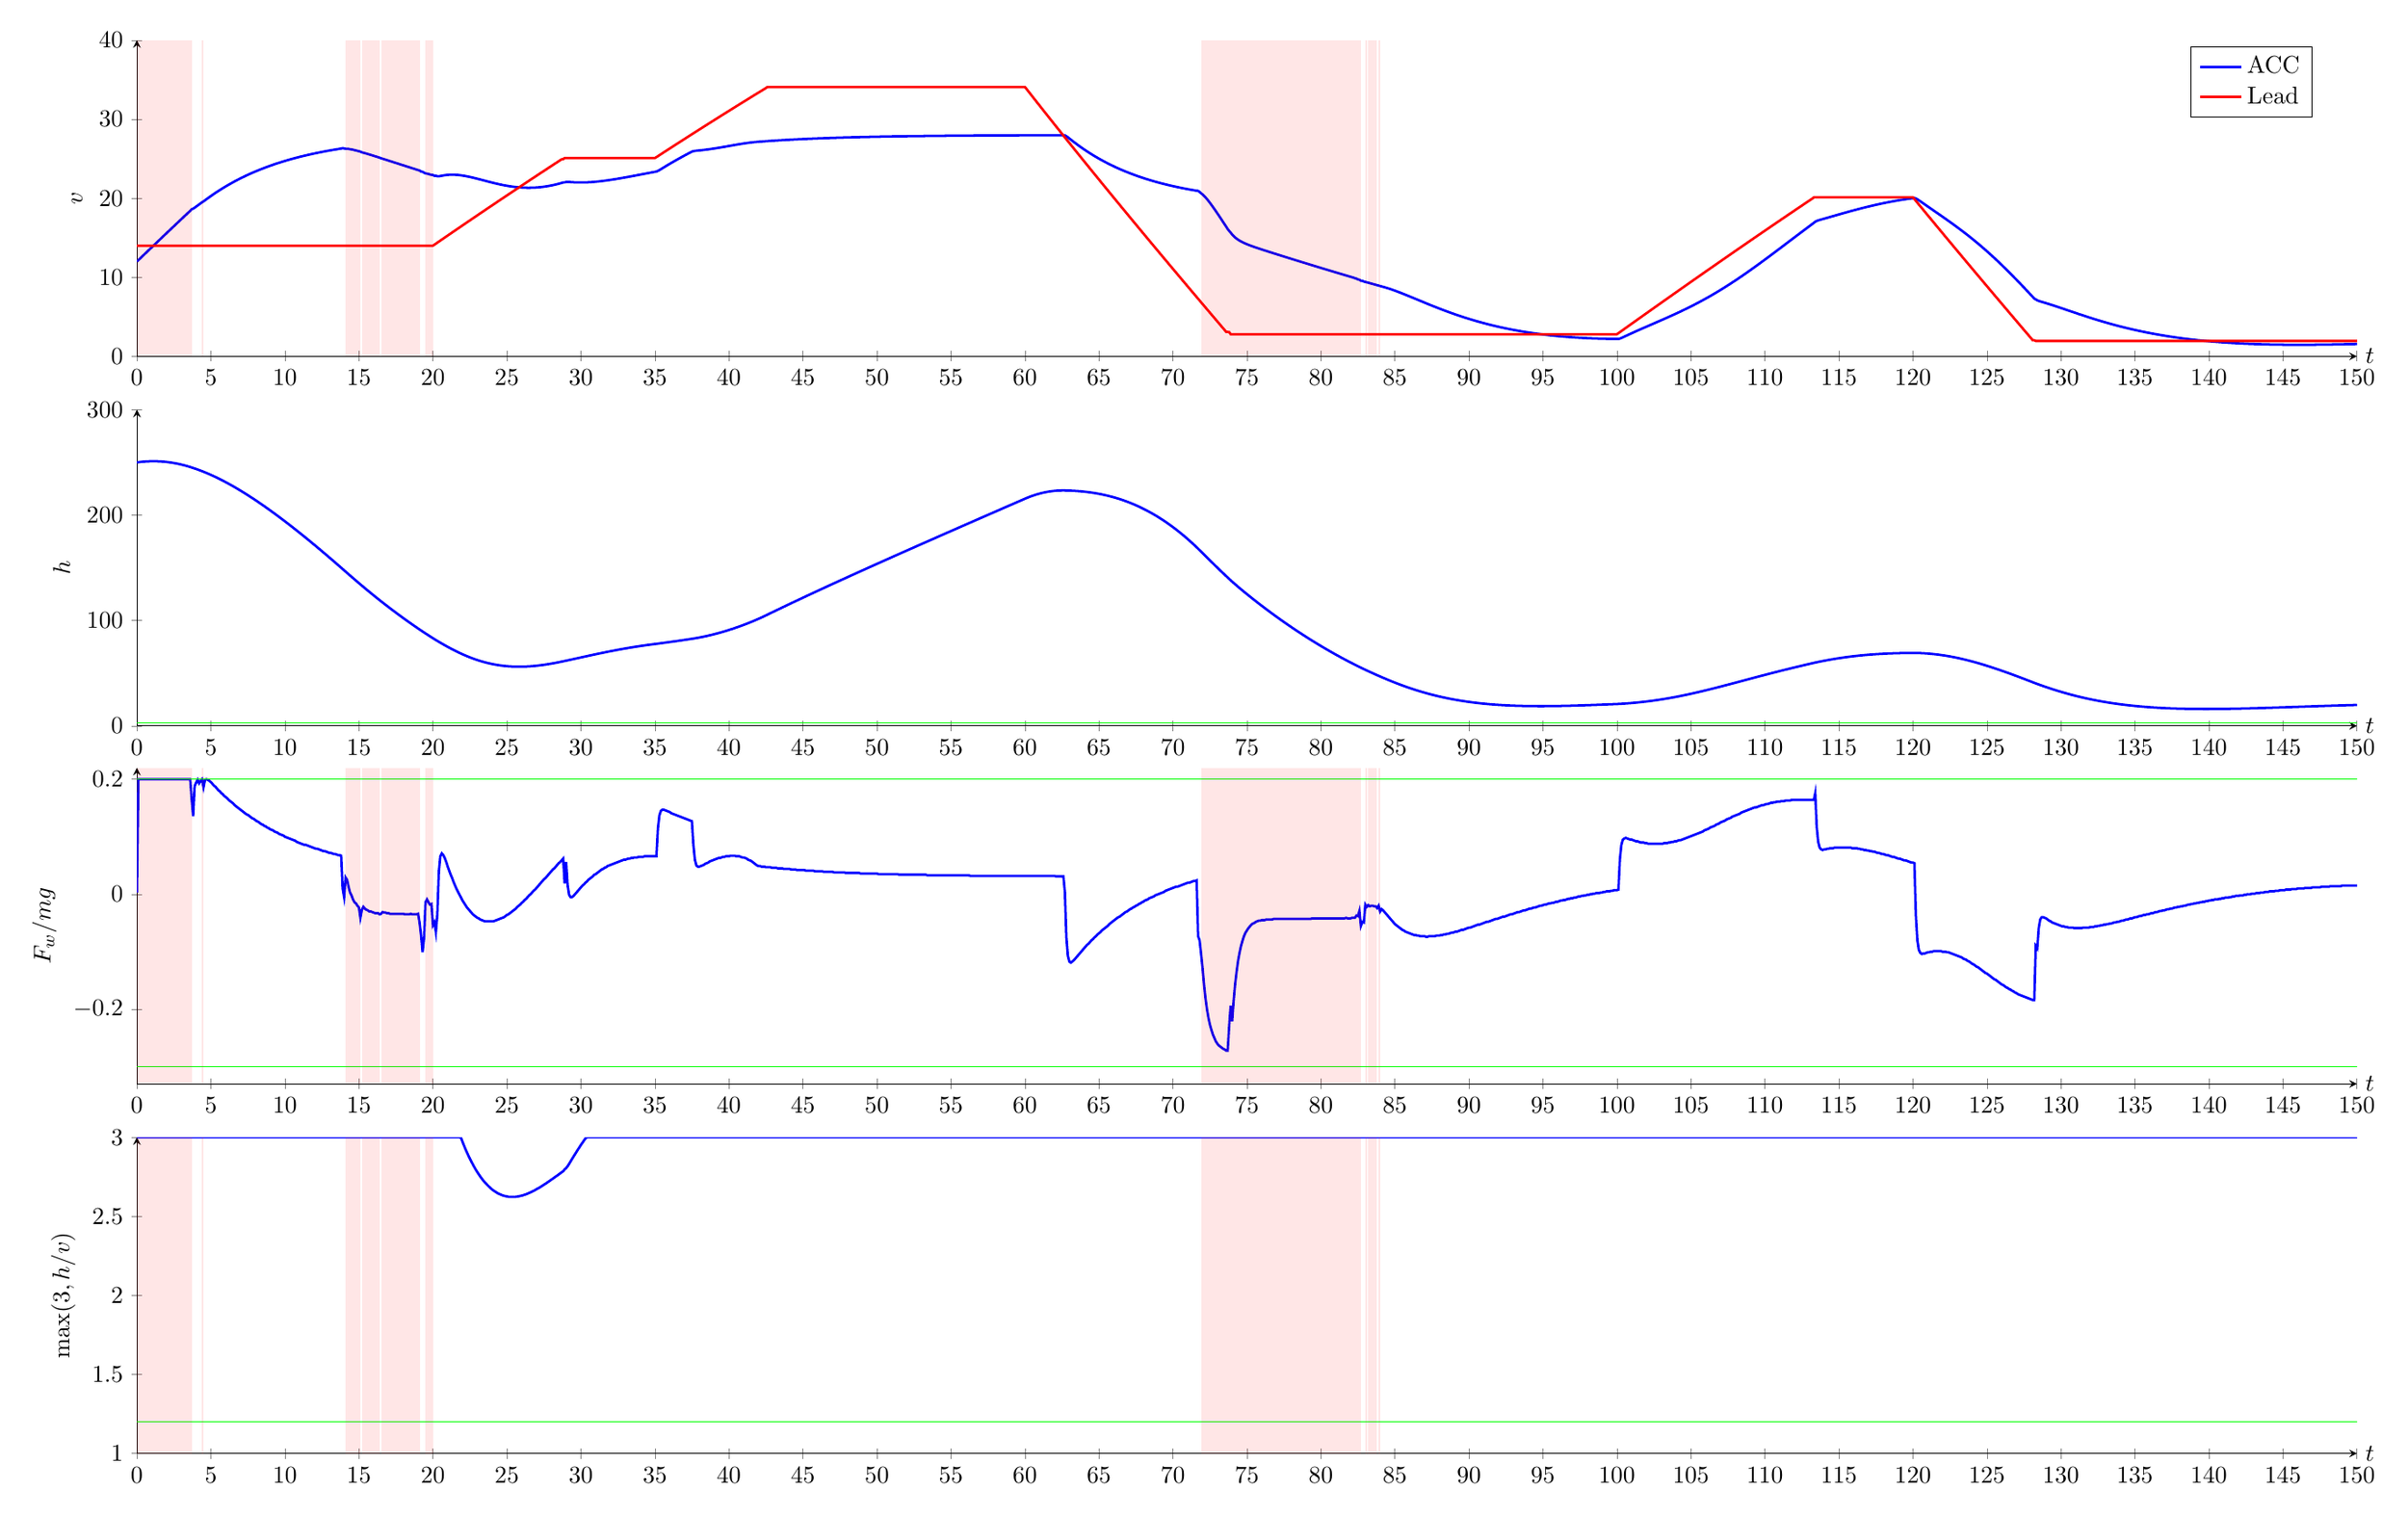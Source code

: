 % This file was created by matlab2tikz v0.4.7 running on MATLAB 8.2.
% Copyright (c) 2008--2014, Nico Schlömer <nico.schloemer@gmail.com>
% All rights reserved.
% Minimal pgfplots version: 1.3
% 
\begin{tikzpicture}

\begin{axis}[%
width=12.658in,
height=1.803in,
scale only axis,
xmin=0,
xmax=150,
xlabel={$t$},
ymin=0,
ymax=300,
ylabel={$h$},
name=plot2,
axis x line*=bottom,
axis y line*=left,
xmajorgrids=false, ymajorgrids=false, axis x line=bottom, axis y line=left, every axis x label/.style={at={(current axis.south east)},anchor=west}
]
\addplot [color=blue,solid,line width=1.0pt,forget plot]
  table[row sep=crcr]{0	250\\
0.1	250.192\\
0.2	250.365\\
0.3	250.521\\
0.4	250.659\\
0.5	250.778\\
0.6	250.88\\
0.7	250.964\\
0.8	251.029\\
0.9	251.077\\
1	251.107\\
1.1	251.118\\
1.2	251.112\\
1.3	251.088\\
1.4	251.046\\
1.5	250.987\\
1.6	250.909\\
1.7	250.813\\
1.8	250.7\\
1.9	250.569\\
2	250.42\\
2.1	250.253\\
2.2	250.068\\
2.3	249.866\\
2.4	249.646\\
2.5	249.408\\
2.6	249.152\\
2.7	248.879\\
2.8	248.588\\
2.9	248.279\\
3	247.953\\
3.1	247.609\\
3.2	247.247\\
3.3	246.867\\
3.4	246.47\\
3.5	246.056\\
3.6	245.624\\
3.7	245.175\\
3.8	244.711\\
3.9	244.237\\
4	243.75\\
4.1	243.25\\
4.2	242.736\\
4.3	242.208\\
4.4	241.667\\
4.5	241.112\\
4.6	240.545\\
4.7	239.965\\
4.8	239.37\\
4.9	238.763\\
5	238.142\\
5.1	237.507\\
5.2	236.86\\
5.3	236.2\\
5.4	235.527\\
5.5	234.842\\
5.6	234.145\\
5.7	233.436\\
5.8	232.716\\
5.9	231.983\\
6	231.24\\
6.1	230.485\\
6.2	229.719\\
6.3	228.943\\
6.4	228.156\\
6.5	227.359\\
6.6	226.551\\
6.7	225.733\\
6.8	224.906\\
6.9	224.069\\
7	223.222\\
7.1	222.366\\
7.2	221.5\\
7.3	220.626\\
7.4	219.742\\
7.5	218.85\\
7.6	217.949\\
7.7	217.04\\
7.8	216.122\\
7.9	215.197\\
8	214.263\\
8.1	213.321\\
8.2	212.372\\
8.3	211.415\\
8.4	210.45\\
8.5	209.478\\
8.6	208.499\\
8.7	207.512\\
8.8	206.519\\
8.9	205.518\\
9	204.511\\
9.1	203.497\\
9.2	202.477\\
9.3	201.45\\
9.4	200.417\\
9.5	199.378\\
9.6	198.332\\
9.7	197.281\\
9.8	196.224\\
9.9	195.16\\
10	194.091\\
10.1	193.017\\
10.2	191.937\\
10.3	190.851\\
10.4	189.761\\
10.5	188.665\\
10.6	187.563\\
10.7	186.457\\
10.8	185.346\\
10.9	184.23\\
11	183.109\\
11.1	181.983\\
11.2	180.853\\
11.3	179.718\\
11.4	178.578\\
11.5	177.434\\
11.6	176.286\\
11.7	175.134\\
11.8	173.977\\
11.9	172.816\\
12	171.652\\
12.1	170.483\\
12.2	169.31\\
12.3	168.133\\
12.4	166.953\\
12.5	165.769\\
12.6	164.581\\
12.7	163.39\\
12.8	162.195\\
12.9	160.996\\
13	159.794\\
13.1	158.589\\
13.2	157.381\\
13.3	156.169\\
13.4	154.954\\
13.5	153.736\\
13.6	152.515\\
13.7	151.291\\
13.8	150.064\\
13.9	148.834\\
14	147.602\\
14.1	146.372\\
14.2	145.147\\
14.3	143.922\\
14.4	142.699\\
14.5	141.48\\
14.6	140.264\\
14.7	139.052\\
14.8	137.845\\
14.9	136.643\\
15	135.446\\
15.1	134.254\\
15.2	133.067\\
15.3	131.888\\
15.4	130.715\\
15.5	129.547\\
15.6	128.384\\
15.7	127.227\\
15.8	126.075\\
15.9	124.93\\
16	123.79\\
16.1	122.656\\
16.2	121.528\\
16.3	120.406\\
16.4	119.29\\
16.5	118.181\\
16.6	117.078\\
16.7	115.981\\
16.8	114.89\\
16.9	113.805\\
17	112.726\\
17.1	111.652\\
17.2	110.585\\
17.3	109.524\\
17.4	108.469\\
17.5	107.419\\
17.6	106.376\\
17.7	105.339\\
17.8	104.308\\
17.9	103.282\\
18	102.263\\
18.1	101.25\\
18.2	100.243\\
18.3	99.242\\
18.4	98.246\\
18.5	97.257\\
18.6	96.274\\
18.7	95.297\\
18.8	94.325\\
18.9	93.36\\
19	92.4\\
19.1	91.447\\
19.2	90.502\\
19.3	89.567\\
19.4	88.639\\
19.5	87.719\\
19.6	86.806\\
19.7	85.896\\
19.8	84.991\\
19.9	84.092\\
20	83.199\\
20.1	82.316\\
20.2	81.451\\
20.3	80.601\\
20.4	79.768\\
20.5	78.947\\
20.6	78.134\\
20.7	77.331\\
20.8	76.538\\
20.9	75.755\\
21	74.982\\
21.1	74.221\\
21.2	73.471\\
21.3	72.733\\
21.4	72.009\\
21.5	71.297\\
21.6	70.599\\
21.7	69.916\\
21.8	69.247\\
21.9	68.593\\
22	67.954\\
22.1	67.331\\
22.2	66.724\\
22.3	66.133\\
22.4	65.558\\
22.5	65.0\\
22.6	64.459\\
22.7	63.935\\
22.8	63.428\\
22.9	62.938\\
23	62.466\\
23.1	62.011\\
23.2	61.573\\
23.3	61.153\\
23.4	60.751\\
23.5	60.366\\
23.6	59.999\\
23.7	59.649\\
23.8	59.317\\
23.9	59.002\\
24	58.705\\
24.1	58.425\\
24.2	58.162\\
24.3	57.916\\
24.4	57.687\\
24.5	57.474\\
24.6	57.279\\
24.7	57.1\\
24.8	56.937\\
24.9	56.79\\
25	56.66\\
25.1	56.545\\
25.2	56.445\\
25.3	56.362\\
25.4	56.293\\
25.5	56.239\\
25.6	56.2\\
25.7	56.176\\
25.8	56.166\\
25.9	56.17\\
26	56.187\\
26.1	56.219\\
26.2	56.263\\
26.3	56.321\\
26.4	56.392\\
26.5	56.475\\
26.6	56.57\\
26.7	56.678\\
26.8	56.797\\
26.9	56.928\\
27	57.071\\
27.1	57.224\\
27.2	57.388\\
27.3	57.563\\
27.4	57.747\\
27.5	57.942\\
27.6	58.147\\
27.7	58.361\\
27.8	58.584\\
27.9	58.817\\
28	59.058\\
28.1	59.307\\
28.2	59.565\\
28.3	59.831\\
28.4	60.104\\
28.5	60.385\\
28.6	60.673\\
28.7	60.968\\
28.8	61.268\\
28.9	61.568\\
29	61.873\\
29.1	62.175\\
29.2	62.477\\
29.3	62.779\\
29.4	63.083\\
29.5	63.389\\
29.6	63.695\\
29.7	64.003\\
29.8	64.311\\
29.9	64.619\\
30	64.928\\
30.1	65.236\\
30.2	65.545\\
30.3	65.853\\
30.4	66.16\\
30.5	66.466\\
30.6	66.772\\
30.7	67.076\\
30.8	67.38\\
30.9	67.681\\
31	67.981\\
31.1	68.28\\
31.2	68.576\\
31.3	68.871\\
31.4	69.163\\
31.5	69.453\\
31.6	69.741\\
31.7	70.026\\
31.8	70.309\\
31.9	70.589\\
32	70.866\\
32.1	71.141\\
32.2	71.413\\
32.3	71.681\\
32.4	71.947\\
32.5	72.21\\
32.6	72.469\\
32.7	72.725\\
32.8	72.978\\
32.9	73.228\\
33	73.475\\
33.1	73.718\\
33.2	73.957\\
33.3	74.194\\
33.4	74.427\\
33.5	74.656\\
33.6	74.882\\
33.7	75.104\\
33.8	75.323\\
33.9	75.538\\
34	75.75\\
34.1	75.958\\
34.2	76.162\\
34.3	76.363\\
34.4	76.561\\
34.5	76.755\\
34.6	76.945\\
34.7	77.132\\
34.8	77.315\\
34.9	77.495\\
35	77.671\\
35.1	77.849\\
35.2	78.034\\
35.3	78.221\\
35.4	78.41\\
35.5	78.6\\
35.6	78.791\\
35.7	78.982\\
35.8	79.174\\
35.9	79.367\\
36	79.561\\
36.1	79.756\\
36.2	79.952\\
36.3	80.149\\
36.4	80.348\\
36.5	80.548\\
36.6	80.749\\
36.7	80.953\\
36.8	81.157\\
36.9	81.364\\
37	81.572\\
37.1	81.783\\
37.2	81.995\\
37.3	82.209\\
37.4	82.426\\
37.5	82.644\\
37.6	82.867\\
37.7	83.097\\
37.8	83.336\\
37.9	83.585\\
38	83.844\\
38.1	84.114\\
38.2	84.393\\
38.3	84.681\\
38.4	84.98\\
38.5	85.288\\
38.6	85.605\\
38.7	85.932\\
38.8	86.267\\
38.9	86.612\\
39	86.966\\
39.1	87.329\\
39.2	87.701\\
39.3	88.081\\
39.4	88.47\\
39.5	88.868\\
39.6	89.274\\
39.7	89.688\\
39.8	90.112\\
39.9	90.543\\
40	90.983\\
40.1	91.432\\
40.2	91.889\\
40.3	92.354\\
40.4	92.827\\
40.5	93.309\\
40.6	93.8\\
40.7	94.299\\
40.8	94.806\\
40.9	95.322\\
41	95.847\\
41.1	96.38\\
41.2	96.923\\
41.3	97.474\\
41.4	98.034\\
41.5	98.603\\
41.6	99.182\\
41.7	99.77\\
41.8	100.368\\
41.9	100.976\\
42	101.593\\
42.1	102.221\\
42.2	102.858\\
42.3	103.506\\
42.4	104.163\\
42.5	104.831\\
42.6	105.51\\
42.7	106.194\\
42.8	106.877\\
42.9	107.559\\
43	108.239\\
43.1	108.918\\
43.2	109.596\\
43.3	110.273\\
43.4	110.948\\
43.5	111.623\\
43.6	112.296\\
43.7	112.968\\
43.8	113.639\\
43.9	114.309\\
44	114.978\\
44.1	115.646\\
44.2	116.313\\
44.3	116.979\\
44.4	117.644\\
44.5	118.308\\
44.6	118.971\\
44.7	119.633\\
44.8	120.294\\
44.9	120.954\\
45	121.613\\
45.1	122.272\\
45.2	122.929\\
45.3	123.586\\
45.4	124.242\\
45.5	124.897\\
45.6	125.551\\
45.7	126.205\\
45.8	126.857\\
45.9	127.509\\
46	128.161\\
46.1	128.811\\
46.2	129.461\\
46.3	130.11\\
46.4	130.758\\
46.5	131.406\\
46.6	132.053\\
46.7	132.699\\
46.8	133.345\\
46.9	133.99\\
47	134.634\\
47.1	135.278\\
47.2	135.921\\
47.3	136.563\\
47.4	137.205\\
47.5	137.847\\
47.6	138.487\\
47.7	139.128\\
47.8	139.767\\
47.9	140.406\\
48	141.045\\
48.1	141.683\\
48.2	142.321\\
48.3	142.958\\
48.4	143.594\\
48.5	144.23\\
48.6	144.866\\
48.7	145.501\\
48.8	146.136\\
48.9	146.77\\
49	147.403\\
49.1	148.037\\
49.2	148.67\\
49.3	149.302\\
49.4	149.934\\
49.5	150.566\\
49.6	151.197\\
49.7	151.828\\
49.8	152.458\\
49.9	153.088\\
50	153.718\\
50.1	154.347\\
50.2	154.976\\
50.3	155.604\\
50.4	156.233\\
50.5	156.86\\
50.6	157.488\\
50.7	158.115\\
50.8	158.742\\
50.9	159.368\\
51	159.995\\
51.1	160.621\\
51.2	161.246\\
51.3	161.871\\
51.4	162.496\\
51.5	163.121\\
51.6	163.745\\
51.7	164.369\\
51.8	164.993\\
51.9	165.617\\
52	166.24\\
52.1	166.863\\
52.2	167.486\\
52.3	168.108\\
52.4	168.731\\
52.5	169.353\\
52.6	169.974\\
52.7	170.596\\
52.8	171.217\\
52.9	171.838\\
53	172.459\\
53.1	173.08\\
53.2	173.7\\
53.3	174.32\\
53.4	174.94\\
53.5	175.56\\
53.6	176.18\\
53.7	176.799\\
53.8	177.418\\
53.9	178.037\\
54	178.656\\
54.1	179.274\\
54.2	179.893\\
54.3	180.511\\
54.4	181.129\\
54.5	181.747\\
54.6	182.365\\
54.7	182.982\\
54.8	183.599\\
54.9	184.217\\
55	184.834\\
55.1	185.451\\
55.2	186.067\\
55.3	186.684\\
55.4	187.3\\
55.5	187.916\\
55.6	188.533\\
55.7	189.149\\
55.8	189.764\\
55.9	190.38\\
56	190.996\\
56.1	191.611\\
56.2	192.226\\
56.3	192.842\\
56.4	193.457\\
56.5	194.071\\
56.6	194.686\\
56.7	195.301\\
56.8	195.915\\
56.9	196.53\\
57	197.144\\
57.1	197.758\\
57.2	198.373\\
57.3	198.987\\
57.4	199.6\\
57.5	200.214\\
57.6	200.828\\
57.7	201.441\\
57.8	202.055\\
57.9	202.668\\
58	203.282\\
58.1	203.895\\
58.2	204.508\\
58.3	205.121\\
58.4	205.734\\
58.5	206.347\\
58.6	206.959\\
58.7	207.572\\
58.8	208.185\\
58.9	208.797\\
59	209.409\\
59.1	210.022\\
59.2	210.634\\
59.3	211.246\\
59.4	211.858\\
59.5	212.47\\
59.6	213.082\\
59.7	213.694\\
59.8	214.306\\
59.9	214.918\\
60	215.529\\
60.1	216.13\\
60.2	216.706\\
60.3	217.258\\
60.4	217.787\\
60.5	218.291\\
60.6	218.772\\
60.7	219.229\\
60.8	219.662\\
60.9	220.071\\
61	220.456\\
61.1	220.818\\
61.2	221.156\\
61.3	221.47\\
61.4	221.76\\
61.5	222.027\\
61.6	222.27\\
61.7	222.489\\
61.8	222.685\\
61.9	222.857\\
62	223.005\\
62.1	223.13\\
62.2	223.232\\
62.3	223.31\\
62.4	223.364\\
62.5	223.395\\
62.6	223.403\\
62.7	223.388\\
62.8	223.356\\
62.9	223.313\\
63	223.26\\
63.1	223.199\\
63.2	223.13\\
63.3	223.051\\
63.4	222.964\\
63.5	222.868\\
63.6	222.762\\
63.7	222.647\\
63.8	222.523\\
63.9	222.388\\
64	222.243\\
64.1	222.088\\
64.2	221.922\\
64.3	221.745\\
64.4	221.558\\
64.5	221.359\\
64.6	221.148\\
64.7	220.927\\
64.8	220.693\\
64.9	220.447\\
65	220.189\\
65.1	219.919\\
65.2	219.637\\
65.3	219.341\\
65.4	219.033\\
65.5	218.712\\
65.6	218.377\\
65.7	218.03\\
65.8	217.668\\
65.9	217.294\\
66	216.905\\
66.1	216.502\\
66.2	216.086\\
66.3	215.655\\
66.4	215.209\\
66.5	214.749\\
66.6	214.275\\
66.7	213.786\\
66.8	213.281\\
66.9	212.762\\
67	212.228\\
67.1	211.678\\
67.2	211.113\\
67.3	210.532\\
67.4	209.936\\
67.5	209.324\\
67.6	208.696\\
67.7	208.052\\
67.8	207.392\\
67.9	206.716\\
68	206.024\\
68.1	205.315\\
68.2	204.589\\
68.3	203.847\\
68.4	203.089\\
68.5	202.313\\
68.6	201.521\\
68.7	200.712\\
68.8	199.885\\
68.9	199.042\\
69	198.181\\
69.1	197.303\\
69.2	196.407\\
69.3	195.494\\
69.4	194.564\\
69.5	193.615\\
69.6	192.649\\
69.7	191.666\\
69.8	190.664\\
69.9	189.645\\
70	188.607\\
70.1	187.551\\
70.2	186.478\\
70.3	185.386\\
70.4	184.275\\
70.5	183.147\\
70.6	181.999\\
70.7	180.834\\
70.8	179.65\\
70.9	178.447\\
71	177.226\\
71.1	175.986\\
71.2	174.727\\
71.3	173.449\\
71.4	172.153\\
71.5	170.837\\
71.6	169.503\\
71.7	168.15\\
71.8	166.781\\
71.9	165.403\\
72	164.02\\
72.1	162.631\\
72.2	161.239\\
72.3	159.846\\
72.4	158.453\\
72.5	157.062\\
72.6	155.673\\
72.7	154.289\\
72.8	152.908\\
72.9	151.532\\
73	150.162\\
73.1	148.797\\
73.2	147.438\\
73.3	146.086\\
73.4	144.739\\
73.5	143.399\\
73.6	142.065\\
73.7	140.747\\
73.8	139.454\\
73.9	138.172\\
74	136.898\\
74.1	135.646\\
74.2	134.414\\
74.3	133.197\\
74.4	131.995\\
74.5	130.805\\
74.6	129.626\\
74.7	128.458\\
74.8	127.299\\
74.9	126.148\\
75	125.006\\
75.1	123.871\\
75.2	122.744\\
75.3	121.624\\
75.4	120.511\\
75.5	119.404\\
75.6	118.304\\
75.7	117.21\\
75.8	116.123\\
75.9	115.042\\
76	113.967\\
76.1	112.898\\
76.2	111.835\\
76.3	110.778\\
76.4	109.728\\
76.5	108.683\\
76.6	107.644\\
76.7	106.612\\
76.8	105.585\\
76.9	104.564\\
77	103.549\\
77.1	102.54\\
77.2	101.536\\
77.3	100.539\\
77.4	99.547\\
77.5	98.562\\
77.6	97.582\\
77.7	96.608\\
77.8	95.64\\
77.9	94.678\\
78	93.721\\
78.1	92.771\\
78.2	91.826\\
78.3	90.887\\
78.4	89.954\\
78.5	89.026\\
78.6	88.104\\
78.7	87.189\\
78.8	86.279\\
78.9	85.374\\
79	84.476\\
79.1	83.583\\
79.2	82.696\\
79.3	81.814\\
79.4	80.939\\
79.5	80.069\\
79.6	79.205\\
79.7	78.346\\
79.8	77.493\\
79.9	76.646\\
80	75.805\\
80.1	74.969\\
80.2	74.139\\
80.3	73.315\\
80.4	72.496\\
80.5	71.683\\
80.6	70.876\\
80.7	70.074\\
80.8	69.278\\
80.9	68.487\\
81	67.702\\
81.1	66.923\\
81.2	66.149\\
81.3	65.381\\
81.4	64.619\\
81.5	63.862\\
81.6	63.11\\
81.7	62.364\\
81.8	61.624\\
81.9	60.889\\
82	60.16\\
82.1	59.437\\
82.2	58.718\\
82.3	58.006\\
82.4	57.301\\
82.5	56.601\\
82.6	55.91\\
82.7	55.225\\
82.8	54.552\\
82.9	53.881\\
83	53.218\\
83.1	52.559\\
83.2	51.905\\
83.3	51.256\\
83.4	50.612\\
83.5	49.973\\
83.6	49.34\\
83.7	48.712\\
83.8	48.089\\
83.9	47.472\\
84	46.86\\
84.1	46.254\\
84.2	45.652\\
84.3	45.056\\
84.4	44.465\\
84.5	43.88\\
84.6	43.301\\
84.7	42.728\\
84.8	42.161\\
84.9	41.6\\
85	41.046\\
85.1	40.499\\
85.2	39.959\\
85.3	39.426\\
85.4	38.9\\
85.5	38.382\\
85.6	37.871\\
85.7	37.367\\
85.8	36.871\\
85.9	36.382\\
86	35.901\\
86.1	35.428\\
86.2	34.962\\
86.3	34.504\\
86.4	34.054\\
86.5	33.612\\
86.6	33.177\\
86.7	32.75\\
86.8	32.331\\
86.9	31.92\\
87	31.516\\
87.1	31.121\\
87.2	30.732\\
87.3	30.352\\
87.4	29.979\\
87.5	29.614\\
87.6	29.256\\
87.7	28.905\\
87.8	28.562\\
87.9	28.227\\
88	27.898\\
88.1	27.577\\
88.2	27.263\\
88.3	26.956\\
88.4	26.657\\
88.5	26.364\\
88.6	26.078\\
88.7	25.799\\
88.8	25.527\\
88.9	25.261\\
89	25.002\\
89.1	24.75\\
89.2	24.504\\
89.3	24.265\\
89.4	24.031\\
89.5	23.804\\
89.6	23.584\\
89.7	23.369\\
89.8	23.16\\
89.9	22.958\\
90	22.761\\
90.1	22.57\\
90.2	22.384\\
90.3	22.204\\
90.4	22.03\\
90.5	21.861\\
90.6	21.698\\
90.7	21.54\\
90.8	21.387\\
90.9	21.239\\
91	21.097\\
91.1	20.959\\
91.2	20.826\\
91.3	20.698\\
91.4	20.575\\
91.5	20.457\\
91.6	20.343\\
91.7	20.233\\
91.8	20.129\\
91.9	20.028\\
92	19.932\\
92.1	19.84\\
92.2	19.753\\
92.3	19.669\\
92.4	19.589\\
92.5	19.514\\
92.6	19.442\\
92.7	19.374\\
92.8	19.31\\
92.9	19.25\\
93	19.193\\
93.1	19.14\\
93.2	19.09\\
93.3	19.044\\
93.4	19.001\\
93.5	18.961\\
93.6	18.925\\
93.7	18.891\\
93.8	18.861\\
93.9	18.834\\
94	18.81\\
94.1	18.788\\
94.2	18.77\\
94.3	18.754\\
94.4	18.741\\
94.5	18.731\\
94.6	18.724\\
94.7	18.718\\
94.8	18.716\\
94.9	18.716\\
95	18.718\\
95.1	18.722\\
95.2	18.729\\
95.3	18.738\\
95.4	18.749\\
95.5	18.762\\
95.6	18.778\\
95.7	18.795\\
95.8	18.814\\
95.9	18.835\\
96	18.858\\
96.1	18.883\\
96.2	18.909\\
96.3	18.938\\
96.4	18.967\\
96.5	18.999\\
96.6	19.032\\
96.7	19.066\\
96.8	19.102\\
96.9	19.139\\
97	19.178\\
97.1	19.217\\
97.2	19.258\\
97.3	19.301\\
97.4	19.344\\
97.5	19.389\\
97.6	19.434\\
97.7	19.481\\
97.8	19.529\\
97.9	19.577\\
98	19.627\\
98.1	19.677\\
98.2	19.729\\
98.3	19.781\\
98.4	19.833\\
98.5	19.887\\
98.6	19.941\\
98.7	19.996\\
98.8	20.051\\
98.9	20.107\\
99	20.164\\
99.1	20.22\\
99.2	20.278\\
99.3	20.336\\
99.4	20.394\\
99.5	20.452\\
99.6	20.511\\
99.7	20.57\\
99.8	20.63\\
99.9	20.689\\
100	20.749\\
100.1	20.815\\
100.2	20.893\\
100.3	20.977\\
100.4	21.067\\
100.5	21.161\\
100.6	21.261\\
100.7	21.365\\
100.8	21.473\\
100.9	21.586\\
101	21.704\\
101.1	21.827\\
101.2	21.954\\
101.3	22.087\\
101.4	22.224\\
101.5	22.366\\
101.6	22.513\\
101.7	22.666\\
101.8	22.823\\
101.9	22.985\\
102	23.153\\
102.1	23.326\\
102.2	23.503\\
102.3	23.686\\
102.4	23.874\\
102.5	24.067\\
102.6	24.265\\
102.7	24.469\\
102.8	24.677\\
102.9	24.89\\
103	25.109\\
103.1	25.332\\
103.2	25.561\\
103.3	25.794\\
103.4	26.032\\
103.5	26.275\\
103.6	26.523\\
103.7	26.776\\
103.8	27.033\\
103.9	27.295\\
104	27.562\\
104.1	27.833\\
104.2	28.108\\
104.3	28.388\\
104.4	28.672\\
104.5	28.961\\
104.6	29.253\\
104.7	29.55\\
104.8	29.85\\
104.9	30.155\\
105	30.463\\
105.1	30.775\\
105.2	31.091\\
105.3	31.41\\
105.4	31.732\\
105.5	32.058\\
105.6	32.386\\
105.7	32.718\\
105.8	33.053\\
105.9	33.391\\
106	33.732\\
106.1	34.075\\
106.2	34.421\\
106.3	34.769\\
106.4	35.12\\
106.5	35.472\\
106.6	35.827\\
106.7	36.184\\
106.8	36.543\\
106.9	36.903\\
107	37.265\\
107.1	37.629\\
107.2	37.994\\
107.3	38.361\\
107.4	38.728\\
107.5	39.097\\
107.6	39.467\\
107.7	39.837\\
107.8	40.209\\
107.9	40.581\\
108	40.954\\
108.1	41.327\\
108.2	41.7\\
108.3	42.074\\
108.4	42.448\\
108.5	42.823\\
108.6	43.197\\
108.7	43.571\\
108.8	43.945\\
108.9	44.319\\
109	44.692\\
109.1	45.065\\
109.2	45.438\\
109.3	45.81\\
109.4	46.181\\
109.5	46.552\\
109.6	46.922\\
109.7	47.292\\
109.8	47.66\\
109.9	48.027\\
110	48.394\\
110.1	48.759\\
110.2	49.124\\
110.3	49.487\\
110.4	49.849\\
110.5	50.21\\
110.6	50.57\\
110.7	50.928\\
110.8	51.285\\
110.9	51.641\\
111	51.996\\
111.1	52.349\\
111.2	52.7\\
111.3	53.05\\
111.4	53.399\\
111.5	53.746\\
111.6	54.092\\
111.7	54.437\\
111.8	54.779\\
111.9	55.121\\
112	55.461\\
112.1	55.799\\
112.2	56.136\\
112.3	56.471\\
112.4	56.805\\
112.5	57.137\\
112.6	57.468\\
112.7	57.797\\
112.8	58.125\\
112.9	58.451\\
113	58.776\\
113.1	59.1\\
113.2	59.422\\
113.3	59.744\\
113.4	60.059\\
113.5	60.362\\
113.6	60.657\\
113.7	60.946\\
113.8	61.228\\
113.9	61.506\\
114	61.778\\
114.1	62.045\\
114.2	62.307\\
114.3	62.563\\
114.4	62.814\\
114.5	63.06\\
114.6	63.3\\
114.7	63.535\\
114.8	63.765\\
114.9	63.989\\
115	64.208\\
115.1	64.421\\
115.2	64.63\\
115.3	64.833\\
115.4	65.03\\
115.5	65.223\\
115.6	65.41\\
115.7	65.592\\
115.8	65.769\\
115.9	65.94\\
116	66.107\\
116.1	66.268\\
116.2	66.425\\
116.3	66.577\\
116.4	66.723\\
116.5	66.865\\
116.6	67.002\\
116.7	67.135\\
116.8	67.262\\
116.9	67.385\\
117	67.504\\
117.1	67.617\\
117.2	67.727\\
117.3	67.832\\
117.4	67.932\\
117.5	68.029\\
117.6	68.121\\
117.7	68.209\\
117.8	68.293\\
117.9	68.373\\
118	68.449\\
118.1	68.521\\
118.2	68.589\\
118.3	68.654\\
118.4	68.714\\
118.5	68.772\\
118.6	68.825\\
118.7	68.875\\
118.8	68.922\\
118.9	68.966\\
119	69.006\\
119.1	69.043\\
119.2	69.077\\
119.3	69.108\\
119.4	69.136\\
119.5	69.161\\
119.6	69.183\\
119.7	69.202\\
119.8	69.219\\
119.9	69.233\\
120	69.244\\
120.1	69.243\\
120.2	69.22\\
120.3	69.183\\
120.4	69.134\\
120.5	69.076\\
120.6	69.008\\
120.7	68.93\\
120.8	68.843\\
120.9	68.746\\
121	68.639\\
121.1	68.523\\
121.2	68.397\\
121.3	68.261\\
121.4	68.116\\
121.5	67.961\\
121.6	67.797\\
121.7	67.623\\
121.8	67.439\\
121.9	67.245\\
122	67.043\\
122.1	66.83\\
122.2	66.609\\
122.3	66.378\\
122.4	66.137\\
122.5	65.888\\
122.6	65.629\\
122.7	65.362\\
122.8	65.085\\
122.9	64.8\\
123	64.506\\
123.1	64.204\\
123.2	63.893\\
123.3	63.574\\
123.4	63.246\\
123.5	62.911\\
123.6	62.567\\
123.7	62.216\\
123.8	61.857\\
123.9	61.49\\
124	61.117\\
124.1	60.736\\
124.2	60.347\\
124.3	59.953\\
124.4	59.551\\
124.5	59.143\\
124.6	58.728\\
124.7	58.307\\
124.8	57.88\\
124.9	57.447\\
125	57.009\\
125.1	56.564\\
125.2	56.115\\
125.3	55.66\\
125.4	55.2\\
125.5	54.735\\
125.6	54.265\\
125.7	53.791\\
125.8	53.312\\
125.9	52.829\\
126	52.342\\
126.1	51.85\\
126.2	51.355\\
126.3	50.856\\
126.4	50.354\\
126.5	49.848\\
126.6	49.338\\
126.7	48.826\\
126.8	48.31\\
126.9	47.792\\
127	47.27\\
127.1	46.746\\
127.2	46.219\\
127.3	45.69\\
127.4	45.158\\
127.5	44.623\\
127.6	44.087\\
127.7	43.548\\
127.8	43.007\\
127.9	42.464\\
128	41.919\\
128.1	41.371\\
128.2	40.835\\
128.3	40.308\\
128.4	39.788\\
128.5	39.277\\
128.6	38.774\\
128.7	38.276\\
128.8	37.784\\
128.9	37.297\\
129	36.817\\
129.1	36.341\\
129.2	35.872\\
129.3	35.408\\
129.4	34.951\\
129.5	34.499\\
129.6	34.053\\
129.7	33.614\\
129.8	33.181\\
129.9	32.754\\
130	32.333\\
130.1	31.919\\
130.2	31.511\\
130.3	31.109\\
130.4	30.714\\
130.5	30.325\\
130.6	29.943\\
130.7	29.567\\
130.8	29.197\\
130.9	28.833\\
131	28.476\\
131.1	28.126\\
131.2	27.781\\
131.3	27.443\\
131.4	27.111\\
131.5	26.785\\
131.6	26.465\\
131.7	26.152\\
131.8	25.845\\
131.9	25.543\\
132	25.248\\
132.1	24.958\\
132.2	24.675\\
132.3	24.397\\
132.4	24.125\\
132.5	23.859\\
132.6	23.599\\
132.7	23.344\\
132.8	23.095\\
132.9	22.851\\
133	22.613\\
133.1	22.38\\
133.2	22.152\\
133.3	21.93\\
133.4	21.713\\
133.5	21.501\\
133.6	21.295\\
133.7	21.093\\
133.8	20.897\\
133.9	20.705\\
134	20.518\\
134.1	20.336\\
134.2	20.159\\
134.3	19.986\\
134.4	19.818\\
134.5	19.655\\
134.6	19.496\\
134.7	19.341\\
134.8	19.191\\
134.9	19.045\\
135	18.904\\
135.1	18.766\\
135.2	18.633\\
135.3	18.504\\
135.4	18.379\\
135.5	18.257\\
135.6	18.14\\
135.7	18.026\\
135.8	17.917\\
135.9	17.811\\
136	17.708\\
136.1	17.61\\
136.2	17.515\\
136.3	17.423\\
136.4	17.335\\
136.5	17.25\\
136.6	17.168\\
136.7	17.09\\
136.8	17.015\\
136.9	16.943\\
137	16.874\\
137.1	16.809\\
137.2	16.746\\
137.3	16.686\\
137.4	16.629\\
137.5	16.576\\
137.6	16.524\\
137.7	16.476\\
137.8	16.43\\
137.9	16.387\\
138	16.347\\
138.1	16.309\\
138.2	16.274\\
138.3	16.241\\
138.4	16.211\\
138.5	16.182\\
138.6	16.157\\
138.7	16.133\\
138.8	16.112\\
138.9	16.093\\
139	16.076\\
139.1	16.062\\
139.2	16.049\\
139.3	16.038\\
139.4	16.03\\
139.5	16.023\\
139.6	16.018\\
139.7	16.015\\
139.8	16.014\\
139.9	16.015\\
140	16.017\\
140.1	16.021\\
140.2	16.027\\
140.3	16.034\\
140.4	16.043\\
140.5	16.054\\
140.6	16.066\\
140.7	16.079\\
140.8	16.094\\
140.9	16.111\\
141	16.128\\
141.1	16.147\\
141.2	16.168\\
141.3	16.189\\
141.4	16.212\\
141.5	16.236\\
141.6	16.261\\
141.7	16.287\\
141.8	16.314\\
141.9	16.343\\
142	16.372\\
142.1	16.403\\
142.2	16.434\\
142.3	16.466\\
142.4	16.499\\
142.5	16.533\\
142.6	16.568\\
142.7	16.604\\
142.8	16.641\\
142.9	16.678\\
143	16.716\\
143.1	16.754\\
143.2	16.794\\
143.3	16.834\\
143.4	16.874\\
143.5	16.915\\
143.6	16.957\\
143.7	16.999\\
143.8	17.042\\
143.9	17.085\\
144	17.129\\
144.1	17.173\\
144.2	17.217\\
144.3	17.262\\
144.4	17.308\\
144.5	17.353\\
144.6	17.399\\
144.7	17.445\\
144.8	17.492\\
144.9	17.539\\
145	17.585\\
145.1	17.633\\
145.2	17.68\\
145.3	17.727\\
145.4	17.775\\
145.5	17.823\\
145.6	17.871\\
145.7	17.919\\
145.8	17.967\\
145.9	18.015\\
146	18.063\\
146.1	18.111\\
146.2	18.159\\
146.3	18.207\\
146.4	18.255\\
146.5	18.303\\
146.6	18.351\\
146.7	18.399\\
146.8	18.446\\
146.9	18.494\\
147	18.542\\
147.1	18.589\\
147.2	18.636\\
147.3	18.683\\
147.4	18.73\\
147.5	18.776\\
147.6	18.823\\
147.7	18.869\\
147.8	18.915\\
147.9	18.961\\
148	19.006\\
148.1	19.051\\
148.2	19.096\\
148.3	19.141\\
148.4	19.185\\
148.5	19.229\\
148.6	19.273\\
148.7	19.316\\
148.8	19.359\\
148.9	19.402\\
149	19.444\\
149.1	19.486\\
149.2	19.528\\
149.3	19.569\\
149.4	19.61\\
149.5	19.65\\
149.6	19.69\\
149.7	19.73\\
149.8	19.769\\
149.9	19.808\\
150	19.846\\
};
\addplot [color=green,solid,forget plot]
  table[row sep=crcr]{0	3\\
150	3\\
};
\end{axis}

\begin{axis}[%
width=12.658in,
height=1.803in,
scale only axis,
xmin=0,
xmax=150,
xlabel={$t$},
ymin=0,
ymax=40,
ylabel={$v$},
at=(plot2.above north west),
anchor=below south west,
axis x line*=bottom,
axis y line*=left,
legend style={draw=black,fill=white,legend cell align=left},
xmajorgrids=false, ymajorgrids=false, axis x line=bottom, axis y line=left, every axis x label/.style={at={(current axis.south east)},anchor=west}
]
\addplot [color=blue,solid,line width=1.0pt]
  table[row sep=crcr]{0	12\\
0.1	12.173\\
0.2	12.353\\
0.3	12.534\\
0.4	12.714\\
0.5	12.894\\
0.6	13.074\\
0.7	13.254\\
0.8	13.433\\
0.9	13.613\\
1	13.792\\
1.1	13.972\\
1.2	14.151\\
1.3	14.33\\
1.4	14.509\\
1.5	14.688\\
1.6	14.866\\
1.7	15.045\\
1.8	15.223\\
1.9	15.401\\
2	15.579\\
2.1	15.757\\
2.2	15.935\\
2.3	16.113\\
2.4	16.29\\
2.5	16.468\\
2.6	16.645\\
2.7	16.822\\
2.8	16.999\\
2.9	17.176\\
3	17.353\\
3.1	17.529\\
3.2	17.706\\
3.3	17.882\\
3.4	18.058\\
3.5	18.234\\
3.6	18.41\\
3.7	18.613\\
3.8	18.684\\
3.9	18.803\\
4	18.943\\
4.1	19.077\\
4.2	19.217\\
4.3	19.349\\
4.4	19.488\\
4.5	19.606\\
4.6	19.741\\
4.7	19.879\\
4.8	20.015\\
4.9	20.149\\
5	20.282\\
5.1	20.413\\
5.2	20.542\\
5.3	20.668\\
5.4	20.793\\
5.5	20.915\\
5.6	21.035\\
5.7	21.153\\
5.8	21.269\\
5.9	21.384\\
6	21.496\\
6.1	21.606\\
6.2	21.715\\
6.3	21.821\\
6.4	21.926\\
6.5	22.029\\
6.6	22.131\\
6.7	22.23\\
6.8	22.328\\
6.9	22.424\\
7	22.519\\
7.1	22.612\\
7.2	22.703\\
7.3	22.793\\
7.4	22.881\\
7.5	22.968\\
7.6	23.054\\
7.7	23.138\\
7.8	23.22\\
7.9	23.301\\
8	23.381\\
8.1	23.459\\
8.2	23.536\\
8.3	23.612\\
8.4	23.686\\
8.5	23.76\\
8.6	23.832\\
8.7	23.902\\
8.8	23.972\\
8.9	24.04\\
9	24.107\\
9.1	24.173\\
9.2	24.238\\
9.3	24.302\\
9.4	24.365\\
9.5	24.426\\
9.6	24.487\\
9.7	24.547\\
9.8	24.605\\
9.9	24.663\\
10	24.719\\
10.1	24.775\\
10.2	24.83\\
10.3	24.884\\
10.4	24.936\\
10.5	24.988\\
10.6	25.039\\
10.7	25.09\\
10.8	25.139\\
10.9	25.188\\
11	25.235\\
11.1	25.282\\
11.2	25.328\\
11.3	25.374\\
11.4	25.418\\
11.5	25.462\\
11.6	25.505\\
11.7	25.547\\
11.8	25.589\\
11.9	25.63\\
12	25.67\\
12.1	25.71\\
12.2	25.748\\
12.3	25.787\\
12.4	25.824\\
12.5	25.861\\
12.6	25.897\\
12.7	25.933\\
12.8	25.968\\
12.9	26.003\\
13	26.036\\
13.1	26.07\\
13.2	26.102\\
13.3	26.135\\
13.4	26.166\\
13.5	26.197\\
13.6	26.228\\
13.7	26.258\\
13.8	26.288\\
13.9	26.341\\
14	26.3\\
14.1	26.26\\
14.2	26.256\\
14.3	26.241\\
14.4	26.207\\
14.5	26.177\\
14.6	26.14\\
14.7	26.089\\
14.8	26.045\\
14.9	25.998\\
15	25.948\\
15.1	25.894\\
15.2	25.811\\
15.3	25.761\\
15.4	25.709\\
15.5	25.655\\
15.6	25.6\\
15.7	25.543\\
15.8	25.486\\
15.9	25.427\\
16	25.368\\
16.1	25.309\\
16.2	25.249\\
16.3	25.189\\
16.4	25.129\\
16.5	25.056\\
16.6	24.998\\
16.7	24.939\\
16.8	24.881\\
16.9	24.822\\
17	24.762\\
17.1	24.702\\
17.2	24.643\\
17.3	24.583\\
17.4	24.523\\
17.5	24.463\\
17.6	24.403\\
17.7	24.342\\
17.8	24.282\\
17.9	24.222\\
18	24.162\\
18.1	24.102\\
18.2	24.042\\
18.3	23.982\\
18.4	23.922\\
18.5	23.863\\
18.6	23.803\\
18.7	23.743\\
18.8	23.683\\
18.9	23.624\\
19	23.564\\
19.1	23.503\\
19.2	23.372\\
19.3	23.348\\
19.4	23.229\\
19.5	23.148\\
19.6	23.113\\
19.7	23.074\\
19.8	23.007\\
19.9	22.965\\
20	22.936\\
20.1	22.849\\
20.2	22.853\\
20.3	22.781\\
20.4	22.781\\
20.5	22.81\\
20.6	22.846\\
20.7	22.881\\
20.8	22.912\\
20.9	22.937\\
21	22.956\\
21.1	22.969\\
21.2	22.977\\
21.3	22.98\\
21.4	22.977\\
21.5	22.97\\
21.6	22.958\\
21.7	22.942\\
21.8	22.922\\
21.9	22.898\\
22	22.871\\
22.1	22.841\\
22.2	22.808\\
22.3	22.772\\
22.4	22.734\\
22.5	22.694\\
22.6	22.652\\
22.7	22.608\\
22.8	22.563\\
22.9	22.517\\
23	22.469\\
23.1	22.421\\
23.2	22.373\\
23.3	22.324\\
23.4	22.275\\
23.5	22.225\\
23.6	22.176\\
23.7	22.127\\
23.8	22.079\\
23.9	22.031\\
24	21.984\\
24.1	21.938\\
24.2	21.893\\
24.3	21.849\\
24.4	21.806\\
24.5	21.764\\
24.6	21.724\\
24.7	21.685\\
24.8	21.648\\
24.9	21.613\\
25	21.579\\
25.1	21.548\\
25.2	21.518\\
25.3	21.49\\
25.4	21.464\\
25.5	21.44\\
25.6	21.419\\
25.7	21.399\\
25.8	21.382\\
25.9	21.367\\
26	21.355\\
26.1	21.345\\
26.2	21.337\\
26.3	21.331\\
26.4	21.328\\
26.5	21.328\\
26.6	21.33\\
26.7	21.334\\
26.8	21.341\\
26.9	21.35\\
27	21.362\\
27.1	21.377\\
27.2	21.394\\
27.3	21.413\\
27.4	21.435\\
27.5	21.459\\
27.6	21.486\\
27.7	21.516\\
27.8	21.548\\
27.9	21.582\\
28	21.619\\
28.1	21.658\\
28.2	21.699\\
28.3	21.743\\
28.4	21.789\\
28.5	21.838\\
28.6	21.889\\
28.7	21.942\\
28.8	21.997\\
28.9	22.012\\
29	22.059\\
29.1	22.07\\
29.2	22.062\\
29.3	22.049\\
29.4	22.036\\
29.5	22.024\\
29.6	22.014\\
29.7	22.007\\
29.8	22.001\\
29.9	21.998\\
30	21.998\\
30.1	21.999\\
30.2	22.002\\
30.3	22.007\\
30.4	22.015\\
30.5	22.024\\
30.6	22.034\\
30.7	22.046\\
30.8	22.06\\
30.9	22.076\\
31	22.093\\
31.1	22.111\\
31.2	22.13\\
31.3	22.151\\
31.4	22.173\\
31.5	22.196\\
31.6	22.22\\
31.7	22.245\\
31.8	22.271\\
31.9	22.298\\
32	22.326\\
32.1	22.354\\
32.2	22.383\\
32.3	22.413\\
32.4	22.444\\
32.5	22.475\\
32.6	22.507\\
32.7	22.539\\
32.8	22.572\\
32.9	22.605\\
33	22.638\\
33.1	22.672\\
33.2	22.706\\
33.3	22.741\\
33.4	22.775\\
33.5	22.81\\
33.6	22.845\\
33.7	22.881\\
33.8	22.916\\
33.9	22.952\\
34	22.987\\
34.1	23.023\\
34.2	23.058\\
34.3	23.094\\
34.4	23.13\\
34.5	23.165\\
34.6	23.201\\
34.7	23.237\\
34.8	23.272\\
34.9	23.307\\
35	23.343\\
35.1	23.378\\
35.2	23.458\\
35.3	23.561\\
35.4	23.673\\
35.5	23.787\\
35.6	23.901\\
35.7	24.015\\
35.8	24.128\\
35.9	24.24\\
36	24.351\\
36.1	24.461\\
36.2	24.57\\
36.3	24.678\\
36.4	24.785\\
36.5	24.891\\
36.6	24.995\\
36.7	25.099\\
36.8	25.203\\
36.9	25.305\\
37	25.406\\
37.1	25.507\\
37.2	25.606\\
37.3	25.705\\
37.4	25.803\\
37.5	25.9\\
37.6	25.959\\
37.7	25.992\\
37.8	26.014\\
37.9	26.033\\
38	26.052\\
38.1	26.072\\
38.2	26.093\\
38.3	26.114\\
38.4	26.137\\
38.5	26.161\\
38.6	26.186\\
38.7	26.212\\
38.8	26.239\\
38.9	26.266\\
39	26.295\\
39.1	26.324\\
39.2	26.354\\
39.3	26.385\\
39.4	26.416\\
39.5	26.448\\
39.6	26.48\\
39.7	26.512\\
39.8	26.545\\
39.9	26.578\\
40	26.611\\
40.1	26.644\\
40.2	26.677\\
40.3	26.71\\
40.4	26.742\\
40.5	26.774\\
40.6	26.806\\
40.7	26.837\\
40.8	26.868\\
40.9	26.898\\
41	26.927\\
41.1	26.955\\
41.2	26.982\\
41.3	27.007\\
41.4	27.032\\
41.5	27.055\\
41.6	27.076\\
41.7	27.096\\
41.8	27.114\\
41.9	27.13\\
42	27.145\\
42.1	27.16\\
42.2	27.174\\
42.3	27.188\\
42.4	27.202\\
42.5	27.216\\
42.6	27.229\\
42.7	27.242\\
42.8	27.255\\
42.9	27.268\\
43	27.28\\
43.1	27.292\\
43.2	27.304\\
43.3	27.316\\
43.4	27.328\\
43.5	27.339\\
43.6	27.35\\
43.7	27.361\\
43.8	27.372\\
43.9	27.383\\
44	27.393\\
44.1	27.403\\
44.2	27.414\\
44.3	27.424\\
44.4	27.433\\
44.5	27.443\\
44.6	27.452\\
44.7	27.462\\
44.8	27.471\\
44.9	27.48\\
45	27.489\\
45.1	27.497\\
45.2	27.506\\
45.3	27.514\\
45.4	27.522\\
45.5	27.531\\
45.6	27.538\\
45.7	27.546\\
45.8	27.554\\
45.9	27.562\\
46	27.569\\
46.1	27.576\\
46.2	27.583\\
46.3	27.591\\
46.4	27.597\\
46.5	27.604\\
46.6	27.611\\
46.7	27.618\\
46.8	27.624\\
46.9	27.63\\
47	27.637\\
47.1	27.643\\
47.2	27.649\\
47.3	27.655\\
47.4	27.661\\
47.5	27.667\\
47.6	27.672\\
47.7	27.678\\
47.8	27.683\\
47.9	27.689\\
48	27.694\\
48.1	27.699\\
48.2	27.704\\
48.3	27.709\\
48.4	27.714\\
48.5	27.719\\
48.6	27.724\\
48.7	27.728\\
48.8	27.733\\
48.9	27.738\\
49	27.742\\
49.1	27.746\\
49.2	27.751\\
49.3	27.755\\
49.4	27.759\\
49.5	27.763\\
49.6	27.767\\
49.7	27.771\\
49.8	27.775\\
49.9	27.779\\
50	27.783\\
50.1	27.786\\
50.2	27.79\\
50.3	27.793\\
50.4	27.797\\
50.5	27.8\\
50.6	27.804\\
50.7	27.807\\
50.8	27.81\\
50.9	27.814\\
51	27.817\\
51.1	27.82\\
51.2	27.823\\
51.3	27.826\\
51.4	27.829\\
51.5	27.832\\
51.6	27.835\\
51.7	27.837\\
51.8	27.84\\
51.9	27.843\\
52	27.846\\
52.1	27.848\\
52.2	27.851\\
52.3	27.853\\
52.4	27.856\\
52.5	27.858\\
52.6	27.861\\
52.7	27.863\\
52.8	27.865\\
52.9	27.868\\
53	27.87\\
53.1	27.872\\
53.2	27.874\\
53.3	27.876\\
53.4	27.878\\
53.5	27.881\\
53.6	27.883\\
53.7	27.885\\
53.8	27.886\\
53.9	27.888\\
54	27.89\\
54.1	27.892\\
54.2	27.894\\
54.3	27.896\\
54.4	27.898\\
54.5	27.899\\
54.6	27.901\\
54.7	27.903\\
54.8	27.904\\
54.9	27.906\\
55	27.908\\
55.1	27.909\\
55.2	27.911\\
55.3	27.912\\
55.4	27.914\\
55.5	27.915\\
55.6	27.917\\
55.7	27.918\\
55.8	27.919\\
55.9	27.921\\
56	27.922\\
56.1	27.923\\
56.2	27.925\\
56.3	27.926\\
56.4	27.927\\
56.5	27.928\\
56.6	27.93\\
56.7	27.931\\
56.8	27.932\\
56.9	27.933\\
57	27.934\\
57.1	27.935\\
57.2	27.937\\
57.3	27.938\\
57.4	27.939\\
57.5	27.94\\
57.6	27.941\\
57.7	27.942\\
57.8	27.943\\
57.9	27.944\\
58	27.945\\
58.1	27.946\\
58.2	27.947\\
58.3	27.947\\
58.4	27.948\\
58.5	27.949\\
58.6	27.95\\
58.7	27.951\\
58.8	27.952\\
58.9	27.953\\
59	27.953\\
59.1	27.954\\
59.2	27.955\\
59.3	27.956\\
59.4	27.956\\
59.5	27.957\\
59.6	27.958\\
59.7	27.959\\
59.8	27.959\\
59.9	27.96\\
60	27.961\\
60.1	27.961\\
60.2	27.962\\
60.3	27.963\\
60.4	27.963\\
60.5	27.964\\
60.6	27.965\\
60.7	27.965\\
60.8	27.966\\
60.9	27.966\\
61	27.967\\
61.1	27.967\\
61.2	27.968\\
61.3	27.969\\
61.4	27.969\\
61.5	27.97\\
61.6	27.97\\
61.7	27.971\\
61.8	27.971\\
61.9	27.972\\
62	27.972\\
62.1	27.973\\
62.2	27.973\\
62.3	27.973\\
62.4	27.974\\
62.5	27.974\\
62.6	27.975\\
62.7	27.949\\
62.8	27.848\\
62.9	27.714\\
63	27.568\\
63.1	27.42\\
63.2	27.273\\
63.3	27.127\\
63.4	26.984\\
63.5	26.844\\
63.6	26.706\\
63.7	26.57\\
63.8	26.437\\
63.9	26.306\\
64	26.178\\
64.1	26.051\\
64.2	25.927\\
64.3	25.806\\
64.4	25.686\\
64.5	25.569\\
64.6	25.453\\
64.7	25.34\\
64.8	25.229\\
64.9	25.12\\
65	25.013\\
65.1	24.907\\
65.2	24.804\\
65.3	24.703\\
65.4	24.603\\
65.5	24.505\\
65.6	24.409\\
65.7	24.314\\
65.8	24.222\\
65.9	24.131\\
66	24.041\\
66.1	23.954\\
66.2	23.867\\
66.3	23.783\\
66.4	23.7\\
66.5	23.618\\
66.6	23.538\\
66.7	23.46\\
66.8	23.382\\
66.9	23.307\\
67	23.232\\
67.1	23.159\\
67.2	23.088\\
67.3	23.017\\
67.4	22.948\\
67.5	22.88\\
67.6	22.814\\
67.7	22.748\\
67.8	22.684\\
67.9	22.621\\
68	22.559\\
68.1	22.498\\
68.2	22.439\\
68.3	22.38\\
68.4	22.323\\
68.5	22.267\\
68.6	22.211\\
68.7	22.157\\
68.8	22.104\\
68.9	22.051\\
69	22.0\\
69.1	21.949\\
69.2	21.9\\
69.3	21.851\\
69.4	21.804\\
69.5	21.757\\
69.6	21.711\\
69.7	21.666\\
69.8	21.622\\
69.9	21.578\\
70	21.536\\
70.1	21.494\\
70.2	21.453\\
70.3	21.413\\
70.4	21.373\\
70.5	21.335\\
70.6	21.297\\
70.7	21.259\\
70.8	21.223\\
70.9	21.187\\
71	21.151\\
71.1	21.117\\
71.2	21.083\\
71.3	21.05\\
71.4	21.017\\
71.5	20.985\\
71.6	20.953\\
71.7	20.935\\
71.8	20.802\\
71.9	20.634\\
72	20.487\\
72.1	20.311\\
72.2	20.112\\
72.3	19.895\\
72.4	19.663\\
72.5	19.419\\
72.6	19.166\\
72.7	18.905\\
72.8	18.638\\
72.9	18.367\\
73	18.092\\
73.1	17.814\\
73.2	17.533\\
73.3	17.251\\
73.4	16.967\\
73.5	16.682\\
73.6	16.396\\
73.7	16.11\\
73.8	15.864\\
73.9	15.653\\
74	15.419\\
74.1	15.217\\
74.2	15.043\\
74.3	14.892\\
74.4	14.759\\
74.5	14.641\\
74.6	14.534\\
74.7	14.437\\
74.8	14.347\\
74.9	14.263\\
75	14.184\\
75.1	14.109\\
75.2	14.037\\
75.3	13.968\\
75.4	13.9\\
75.5	13.834\\
75.6	13.77\\
75.7	13.706\\
75.8	13.644\\
75.9	13.582\\
76	13.52\\
76.1	13.459\\
76.2	13.398\\
76.3	13.338\\
76.4	13.278\\
76.5	13.218\\
76.6	13.159\\
76.7	13.099\\
76.8	13.04\\
76.9	12.981\\
77	12.922\\
77.1	12.863\\
77.2	12.804\\
77.3	12.745\\
77.4	12.687\\
77.5	12.628\\
77.6	12.57\\
77.7	12.511\\
77.8	12.453\\
77.9	12.395\\
78	12.337\\
78.1	12.278\\
78.2	12.22\\
78.3	12.162\\
78.4	12.104\\
78.5	12.047\\
78.6	11.989\\
78.7	11.931\\
78.8	11.873\\
78.9	11.816\\
79	11.758\\
79.1	11.701\\
79.2	11.643\\
79.3	11.586\\
79.4	11.529\\
79.5	11.472\\
79.6	11.414\\
79.7	11.357\\
79.8	11.3\\
79.9	11.243\\
80	11.187\\
80.1	11.13\\
80.2	11.073\\
80.3	11.016\\
80.4	10.96\\
80.5	10.903\\
80.6	10.847\\
80.7	10.791\\
80.8	10.735\\
80.9	10.678\\
81	10.622\\
81.1	10.566\\
81.2	10.51\\
81.3	10.454\\
81.4	10.399\\
81.5	10.343\\
81.6	10.287\\
81.7	10.232\\
81.8	10.176\\
81.9	10.121\\
82	10.066\\
82.1	10.01\\
82.2	9.955\\
82.3	9.882\\
82.4	9.831\\
82.5	9.733\\
82.6	9.69\\
82.7	9.562\\
82.8	9.55\\
82.9	9.463\\
83	9.416\\
83.1	9.361\\
83.2	9.319\\
83.3	9.262\\
83.4	9.209\\
83.5	9.158\\
83.6	9.105\\
83.7	9.052\\
83.8	8.996\\
83.9	8.951\\
84	8.893\\
84.1	8.842\\
84.2	8.791\\
84.3	8.738\\
84.4	8.682\\
84.5	8.625\\
84.6	8.565\\
84.7	8.503\\
84.8	8.439\\
84.9	8.373\\
85	8.306\\
85.1	8.237\\
85.2	8.167\\
85.3	8.096\\
85.4	8.024\\
85.5	7.95\\
85.6	7.876\\
85.7	7.801\\
85.8	7.725\\
85.9	7.649\\
86	7.572\\
86.1	7.495\\
86.2	7.418\\
86.3	7.34\\
86.4	7.263\\
86.5	7.185\\
86.6	7.107\\
86.7	7.029\\
86.8	6.952\\
86.9	6.874\\
87	6.797\\
87.1	6.72\\
87.2	6.644\\
87.3	6.567\\
87.4	6.491\\
87.5	6.416\\
87.6	6.341\\
87.7	6.267\\
87.8	6.193\\
87.9	6.12\\
88	6.047\\
88.1	5.975\\
88.2	5.903\\
88.3	5.832\\
88.4	5.762\\
88.5	5.693\\
88.6	5.624\\
88.7	5.556\\
88.8	5.488\\
88.9	5.422\\
89	5.356\\
89.1	5.291\\
89.2	5.226\\
89.3	5.163\\
89.4	5.1\\
89.5	5.038\\
89.6	4.977\\
89.7	4.916\\
89.8	4.856\\
89.9	4.798\\
90	4.739\\
90.1	4.682\\
90.2	4.626\\
90.3	4.57\\
90.4	4.515\\
90.5	4.461\\
90.6	4.407\\
90.7	4.354\\
90.8	4.303\\
90.9	4.252\\
91	4.201\\
91.1	4.152\\
91.2	4.103\\
91.3	4.055\\
91.4	4.008\\
91.5	3.961\\
91.6	3.915\\
91.7	3.87\\
91.8	3.826\\
91.9	3.782\\
92	3.739\\
92.1	3.697\\
92.2	3.656\\
92.3	3.615\\
92.4	3.575\\
92.5	3.536\\
92.6	3.497\\
92.7	3.46\\
92.8	3.422\\
92.9	3.386\\
93	3.35\\
93.1	3.315\\
93.2	3.28\\
93.3	3.246\\
93.4	3.213\\
93.5	3.181\\
93.6	3.149\\
93.7	3.117\\
93.8	3.087\\
93.9	3.057\\
94	3.027\\
94.1	2.999\\
94.2	2.971\\
94.3	2.943\\
94.4	2.916\\
94.5	2.89\\
94.6	2.864\\
94.7	2.839\\
94.8	2.814\\
94.9	2.79\\
95	2.767\\
95.1	2.744\\
95.2	2.721\\
95.3	2.7\\
95.4	2.678\\
95.5	2.658\\
95.6	2.637\\
95.7	2.618\\
95.8	2.599\\
95.9	2.58\\
96	2.562\\
96.1	2.544\\
96.2	2.527\\
96.3	2.511\\
96.4	2.495\\
96.5	2.479\\
96.6	2.464\\
96.7	2.45\\
96.8	2.435\\
96.9	2.422\\
97	2.409\\
97.1	2.396\\
97.2	2.384\\
97.3	2.372\\
97.4	2.36\\
97.5	2.349\\
97.6	2.339\\
97.7	2.329\\
97.8	2.319\\
97.9	2.31\\
98	2.301\\
98.1	2.292\\
98.2	2.284\\
98.3	2.277\\
98.4	2.27\\
98.5	2.263\\
98.6	2.256\\
98.7	2.25\\
98.8	2.244\\
98.9	2.239\\
99	2.234\\
99.1	2.229\\
99.2	2.225\\
99.3	2.221\\
99.4	2.217\\
99.5	2.214\\
99.6	2.211\\
99.7	2.208\\
99.8	2.206\\
99.9	2.204\\
100	2.202\\
100.1	2.2\\
100.2	2.248\\
100.3	2.322\\
100.4	2.406\\
100.5	2.493\\
100.6	2.58\\
100.7	2.667\\
100.8	2.754\\
100.9	2.84\\
101	2.926\\
101.1	3.011\\
101.2	3.095\\
101.3	3.179\\
101.4	3.263\\
101.5	3.346\\
101.6	3.428\\
101.7	3.511\\
101.8	3.593\\
101.9	3.675\\
102	3.756\\
102.1	3.838\\
102.2	3.919\\
102.3	4.001\\
102.4	4.082\\
102.5	4.164\\
102.6	4.245\\
102.7	4.326\\
102.8	4.408\\
102.9	4.49\\
103	4.572\\
103.1	4.654\\
103.2	4.737\\
103.3	4.82\\
103.4	4.903\\
103.5	4.987\\
103.6	5.071\\
103.7	5.156\\
103.8	5.241\\
103.9	5.327\\
104	5.413\\
104.1	5.5\\
104.2	5.587\\
104.3	5.676\\
104.4	5.765\\
104.5	5.854\\
104.6	5.945\\
104.7	6.036\\
104.8	6.128\\
104.9	6.221\\
105	6.315\\
105.1	6.41\\
105.2	6.505\\
105.3	6.602\\
105.4	6.7\\
105.5	6.798\\
105.6	6.898\\
105.7	6.998\\
105.8	7.099\\
105.9	7.202\\
106	7.306\\
106.1	7.41\\
106.2	7.516\\
106.3	7.622\\
106.4	7.73\\
106.5	7.839\\
106.6	7.949\\
106.7	8.06\\
106.8	8.172\\
106.9	8.285\\
107	8.399\\
107.1	8.514\\
107.2	8.63\\
107.3	8.747\\
107.4	8.866\\
107.5	8.985\\
107.6	9.105\\
107.7	9.226\\
107.8	9.348\\
107.9	9.472\\
108	9.596\\
108.1	9.721\\
108.2	9.846\\
108.3	9.973\\
108.4	10.101\\
108.5	10.229\\
108.6	10.358\\
108.7	10.488\\
108.8	10.619\\
108.9	10.751\\
109	10.883\\
109.1	11.016\\
109.2	11.15\\
109.3	11.284\\
109.4	11.419\\
109.5	11.554\\
109.6	11.69\\
109.7	11.827\\
109.8	11.964\\
109.9	12.101\\
110	12.239\\
110.1	12.378\\
110.2	12.517\\
110.3	12.656\\
110.4	12.795\\
110.5	12.935\\
110.6	13.075\\
110.7	13.216\\
110.8	13.356\\
110.9	13.497\\
111	13.638\\
111.1	13.78\\
111.2	13.921\\
111.3	14.062\\
111.4	14.204\\
111.5	14.346\\
111.6	14.487\\
111.7	14.629\\
111.8	14.771\\
111.9	14.912\\
112	15.054\\
112.1	15.196\\
112.2	15.337\\
112.3	15.478\\
112.4	15.62\\
112.5	15.761\\
112.6	15.902\\
112.7	16.042\\
112.8	16.183\\
112.9	16.323\\
113	16.463\\
113.1	16.603\\
113.2	16.743\\
113.3	16.882\\
113.4	17.033\\
113.5	17.128\\
113.6	17.197\\
113.7	17.255\\
113.8	17.309\\
113.9	17.363\\
114	17.415\\
114.1	17.468\\
114.2	17.522\\
114.3	17.575\\
114.4	17.628\\
114.5	17.682\\
114.6	17.736\\
114.7	17.789\\
114.8	17.843\\
114.9	17.896\\
115	17.95\\
115.1	18.003\\
115.2	18.056\\
115.3	18.109\\
115.4	18.162\\
115.5	18.214\\
115.6	18.266\\
115.7	18.318\\
115.8	18.37\\
115.9	18.421\\
116	18.471\\
116.1	18.522\\
116.2	18.571\\
116.3	18.621\\
116.4	18.669\\
116.5	18.718\\
116.6	18.766\\
116.7	18.813\\
116.8	18.859\\
116.9	18.906\\
117	18.951\\
117.1	18.996\\
117.2	19.04\\
117.3	19.084\\
117.4	19.127\\
117.5	19.17\\
117.6	19.212\\
117.7	19.253\\
117.8	19.293\\
117.9	19.333\\
118	19.372\\
118.1	19.411\\
118.2	19.449\\
118.3	19.486\\
118.4	19.522\\
118.5	19.558\\
118.6	19.593\\
118.7	19.627\\
118.8	19.661\\
118.9	19.694\\
119	19.726\\
119.1	19.758\\
119.2	19.789\\
119.3	19.819\\
119.4	19.848\\
119.5	19.877\\
119.6	19.905\\
119.7	19.932\\
119.8	19.959\\
119.9	19.985\\
120	20.01\\
120.1	20.035\\
120.2	19.974\\
120.3	19.869\\
120.4	19.746\\
120.5	19.617\\
120.6	19.486\\
120.7	19.354\\
120.8	19.223\\
120.9	19.093\\
121	18.962\\
121.1	18.832\\
121.2	18.702\\
121.3	18.573\\
121.4	18.443\\
121.5	18.314\\
121.6	18.184\\
121.7	18.055\\
121.8	17.925\\
121.9	17.795\\
122	17.664\\
122.1	17.533\\
122.2	17.402\\
122.3	17.269\\
122.4	17.137\\
122.5	17.003\\
122.6	16.869\\
122.7	16.734\\
122.8	16.598\\
122.9	16.461\\
123	16.323\\
123.1	16.185\\
123.2	16.044\\
123.3	15.903\\
123.4	15.761\\
123.5	15.617\\
123.6	15.472\\
123.7	15.326\\
123.8	15.179\\
123.9	15.03\\
124	14.879\\
124.1	14.727\\
124.2	14.574\\
124.3	14.419\\
124.4	14.263\\
124.5	14.105\\
124.6	13.946\\
124.7	13.785\\
124.8	13.623\\
124.9	13.459\\
125	13.293\\
125.1	13.126\\
125.2	12.958\\
125.3	12.788\\
125.4	12.616\\
125.5	12.443\\
125.6	12.268\\
125.7	12.092\\
125.8	11.915\\
125.9	11.736\\
126	11.555\\
126.1	11.374\\
126.2	11.19\\
126.3	11.006\\
126.4	10.82\\
126.5	10.634\\
126.6	10.445\\
126.7	10.256\\
126.8	10.066\\
126.9	9.874\\
127	9.682\\
127.1	9.489\\
127.2	9.294\\
127.3	9.099\\
127.4	8.903\\
127.5	8.706\\
127.6	8.509\\
127.7	8.31\\
127.8	8.112\\
127.9	7.912\\
128	7.712\\
128.1	7.512\\
128.2	7.311\\
128.3	7.199\\
128.4	7.089\\
128.5	7.011\\
128.6	6.949\\
128.7	6.893\\
128.8	6.837\\
128.9	6.782\\
129	6.725\\
129.1	6.668\\
129.2	6.609\\
129.3	6.55\\
129.4	6.49\\
129.5	6.429\\
129.6	6.368\\
129.7	6.306\\
129.8	6.244\\
129.9	6.181\\
130	6.118\\
130.1	6.055\\
130.2	5.991\\
130.3	5.927\\
130.4	5.864\\
130.5	5.8\\
130.6	5.736\\
130.7	5.672\\
130.8	5.609\\
130.9	5.545\\
131	5.482\\
131.1	5.419\\
131.2	5.356\\
131.3	5.294\\
131.4	5.232\\
131.5	5.17\\
131.6	5.108\\
131.7	5.047\\
131.8	4.986\\
131.9	4.926\\
132	4.867\\
132.1	4.807\\
132.2	4.748\\
132.3	4.69\\
132.4	4.632\\
132.5	4.575\\
132.6	4.519\\
132.7	4.462\\
132.8	4.407\\
132.9	4.352\\
133	4.298\\
133.1	4.244\\
133.2	4.191\\
133.3	4.138\\
133.4	4.086\\
133.5	4.035\\
133.6	3.984\\
133.7	3.934\\
133.8	3.884\\
133.9	3.835\\
134	3.787\\
134.1	3.739\\
134.2	3.692\\
134.3	3.645\\
134.4	3.6\\
134.5	3.554\\
134.6	3.51\\
134.7	3.466\\
134.8	3.422\\
134.9	3.379\\
135	3.337\\
135.1	3.296\\
135.2	3.255\\
135.3	3.214\\
135.4	3.174\\
135.5	3.135\\
135.6	3.097\\
135.7	3.058\\
135.8	3.021\\
135.9	2.984\\
136	2.948\\
136.1	2.912\\
136.2	2.877\\
136.3	2.842\\
136.4	2.808\\
136.5	2.774\\
136.6	2.741\\
136.7	2.709\\
136.8	2.677\\
136.9	2.646\\
137	2.615\\
137.1	2.584\\
137.2	2.555\\
137.3	2.525\\
137.4	2.496\\
137.5	2.468\\
137.6	2.44\\
137.7	2.413\\
137.8	2.386\\
137.9	2.36\\
138	2.334\\
138.1	2.308\\
138.2	2.284\\
138.3	2.259\\
138.4	2.235\\
138.5	2.212\\
138.6	2.188\\
138.7	2.166\\
138.8	2.144\\
138.9	2.122\\
139	2.101\\
139.1	2.08\\
139.2	2.059\\
139.3	2.039\\
139.4	2.02\\
139.5	2.0\\
139.6	1.982\\
139.7	1.963\\
139.8	1.945\\
139.9	1.928\\
140	1.911\\
140.1	1.894\\
140.2	1.877\\
140.3	1.861\\
140.4	1.846\\
140.5	1.83\\
140.6	1.816\\
140.7	1.801\\
140.8	1.787\\
140.9	1.773\\
141	1.76\\
141.1	1.747\\
141.2	1.734\\
141.3	1.722\\
141.4	1.709\\
141.5	1.698\\
141.6	1.686\\
141.7	1.675\\
141.8	1.665\\
141.9	1.654\\
142	1.644\\
142.1	1.634\\
142.2	1.625\\
142.3	1.616\\
142.4	1.607\\
142.5	1.599\\
142.6	1.59\\
142.7	1.582\\
142.8	1.575\\
142.9	1.567\\
143	1.56\\
143.1	1.554\\
143.2	1.547\\
143.3	1.541\\
143.4	1.535\\
143.5	1.529\\
143.6	1.524\\
143.7	1.518\\
143.8	1.514\\
143.9	1.509\\
144	1.504\\
144.1	1.5\\
144.2	1.496\\
144.3	1.493\\
144.4	1.489\\
144.5	1.486\\
144.6	1.483\\
144.7	1.48\\
144.8	1.478\\
144.9	1.475\\
145	1.473\\
145.1	1.471\\
145.2	1.469\\
145.3	1.468\\
145.4	1.467\\
145.5	1.465\\
145.6	1.464\\
145.7	1.464\\
145.8	1.463\\
145.9	1.463\\
146	1.463\\
146.1	1.463\\
146.2	1.463\\
146.3	1.463\\
146.4	1.463\\
146.5	1.464\\
146.6	1.465\\
146.7	1.466\\
146.8	1.467\\
146.9	1.468\\
147	1.47\\
147.1	1.471\\
147.2	1.473\\
147.3	1.475\\
147.4	1.476\\
147.5	1.479\\
147.6	1.481\\
147.7	1.483\\
147.8	1.485\\
147.9	1.488\\
148	1.491\\
148.1	1.493\\
148.2	1.496\\
148.3	1.499\\
148.4	1.502\\
148.5	1.505\\
148.6	1.509\\
148.7	1.512\\
148.8	1.515\\
148.9	1.519\\
149	1.522\\
149.1	1.526\\
149.2	1.53\\
149.3	1.534\\
149.4	1.537\\
149.5	1.541\\
149.6	1.545\\
149.7	1.549\\
149.8	1.553\\
149.9	1.558\\
150	1.562\\
};
\addlegendentry{ACC};

\addplot [color=red,solid,line width=1.0pt]
  table[row sep=crcr]{0	14\\
0.1	14\\
0.2	14\\
0.3	14\\
0.4	14\\
0.5	14\\
0.6	14\\
0.7	14\\
0.8	14\\
0.9	14\\
1	14\\
1.1	14\\
1.2	14\\
1.3	14\\
1.4	14\\
1.5	14\\
1.6	14\\
1.7	14\\
1.8	14\\
1.9	14\\
2	14\\
2.1	14\\
2.2	14\\
2.3	14\\
2.4	14\\
2.5	14\\
2.6	14\\
2.7	14\\
2.8	14\\
2.9	14\\
3	14\\
3.1	14\\
3.2	14\\
3.3	14\\
3.4	14\\
3.5	14\\
3.6	14\\
3.7	14\\
3.8	14\\
3.9	14\\
4	14\\
4.1	14\\
4.2	14\\
4.3	14\\
4.4	14\\
4.5	14\\
4.6	14\\
4.7	14\\
4.8	14\\
4.9	14\\
5	14\\
5.1	14\\
5.2	14\\
5.3	14\\
5.4	14\\
5.5	14\\
5.6	14\\
5.7	14\\
5.8	14\\
5.9	14\\
6	14\\
6.1	14\\
6.2	14\\
6.3	14\\
6.4	14\\
6.5	14\\
6.6	14\\
6.7	14\\
6.8	14\\
6.9	14\\
7	14\\
7.1	14\\
7.2	14\\
7.3	14\\
7.4	14\\
7.5	14\\
7.6	14\\
7.7	14\\
7.8	14\\
7.9	14\\
8	14\\
8.1	14\\
8.2	14\\
8.3	14\\
8.4	14\\
8.5	14\\
8.6	14\\
8.7	14\\
8.8	14\\
8.9	14\\
9	14\\
9.1	14\\
9.2	14\\
9.3	14\\
9.4	14\\
9.5	14\\
9.6	14\\
9.7	14\\
9.8	14\\
9.9	14\\
10	14\\
10.1	14\\
10.2	14\\
10.3	14\\
10.4	14\\
10.5	14\\
10.6	14\\
10.7	14\\
10.8	14\\
10.9	14\\
11	14\\
11.1	14\\
11.2	14\\
11.3	14\\
11.4	14\\
11.5	14\\
11.6	14\\
11.7	14\\
11.8	14\\
11.9	14\\
12	14\\
12.1	14\\
12.2	14\\
12.3	14\\
12.4	14\\
12.5	14\\
12.6	14\\
12.7	14\\
12.8	14\\
12.9	14\\
13	14\\
13.1	14\\
13.2	14\\
13.3	14\\
13.4	14\\
13.5	14\\
13.6	14\\
13.7	14\\
13.8	14\\
13.9	14\\
14	14\\
14.1	14\\
14.2	14\\
14.3	14\\
14.4	14\\
14.5	14\\
14.6	14\\
14.7	14\\
14.8	14\\
14.9	14\\
15	14\\
15.1	14\\
15.2	14\\
15.3	14\\
15.4	14\\
15.5	14\\
15.6	14\\
15.7	14\\
15.8	14\\
15.9	14\\
16	14\\
16.1	14\\
16.2	14\\
16.3	14\\
16.4	14\\
16.5	14\\
16.6	14\\
16.7	14\\
16.8	14\\
16.9	14\\
17	14\\
17.1	14\\
17.2	14\\
17.3	14\\
17.4	14\\
17.5	14\\
17.6	14\\
17.7	14\\
17.8	14\\
17.9	14\\
18	14\\
18.1	14\\
18.2	14\\
18.3	14\\
18.4	14\\
18.5	14\\
18.6	14\\
18.7	14\\
18.8	14\\
18.9	14\\
19	14\\
19.1	14\\
19.2	14\\
19.3	14\\
19.4	14\\
19.5	14\\
19.6	14\\
19.7	14\\
19.8	14\\
19.9	14\\
20	14.002\\
20.1	14.125\\
20.2	14.254\\
20.3	14.383\\
20.4	14.512\\
20.5	14.64\\
20.6	14.769\\
20.7	14.898\\
20.8	15.026\\
20.9	15.155\\
21	15.283\\
21.1	15.411\\
21.2	15.539\\
21.3	15.668\\
21.4	15.796\\
21.5	15.924\\
21.6	16.052\\
21.7	16.179\\
21.8	16.307\\
21.9	16.435\\
22	16.563\\
22.1	16.69\\
22.2	16.818\\
22.3	16.945\\
22.4	17.072\\
22.5	17.2\\
22.6	17.327\\
22.7	17.454\\
22.8	17.581\\
22.9	17.708\\
23	17.835\\
23.1	17.962\\
23.2	18.088\\
23.3	18.215\\
23.4	18.342\\
23.5	18.468\\
23.6	18.595\\
23.7	18.721\\
23.8	18.847\\
23.9	18.973\\
24	19.099\\
24.1	19.225\\
24.2	19.351\\
24.3	19.477\\
24.4	19.603\\
24.5	19.729\\
24.6	19.854\\
24.7	19.98\\
24.8	20.105\\
24.9	20.231\\
25	20.356\\
25.1	20.481\\
25.2	20.606\\
25.3	20.731\\
25.4	20.856\\
25.5	20.981\\
25.6	21.106\\
25.7	21.231\\
25.8	21.355\\
25.9	21.48\\
26	21.604\\
26.1	21.729\\
26.2	21.853\\
26.3	21.977\\
26.4	22.101\\
26.5	22.225\\
26.6	22.349\\
26.7	22.473\\
26.8	22.597\\
26.9	22.72\\
27	22.844\\
27.1	22.967\\
27.2	23.091\\
27.3	23.214\\
27.4	23.337\\
27.5	23.46\\
27.6	23.583\\
27.7	23.706\\
27.8	23.829\\
27.9	23.952\\
28	24.075\\
28.1	24.197\\
28.2	24.32\\
28.3	24.442\\
28.4	24.565\\
28.5	24.687\\
28.6	24.809\\
28.7	24.931\\
28.8	24.942\\
28.9	25.086\\
29	25.086\\
29.1	25.086\\
29.2	25.086\\
29.3	25.086\\
29.4	25.086\\
29.5	25.086\\
29.6	25.086\\
29.7	25.086\\
29.8	25.086\\
29.9	25.086\\
30	25.086\\
30.1	25.086\\
30.2	25.086\\
30.3	25.086\\
30.4	25.086\\
30.5	25.086\\
30.6	25.086\\
30.7	25.086\\
30.8	25.086\\
30.9	25.086\\
31	25.086\\
31.1	25.086\\
31.2	25.086\\
31.3	25.086\\
31.4	25.086\\
31.5	25.086\\
31.6	25.086\\
31.7	25.086\\
31.8	25.086\\
31.9	25.086\\
32	25.086\\
32.1	25.086\\
32.2	25.086\\
32.3	25.086\\
32.4	25.086\\
32.5	25.086\\
32.6	25.086\\
32.7	25.086\\
32.8	25.086\\
32.9	25.086\\
33	25.086\\
33.1	25.086\\
33.2	25.086\\
33.3	25.086\\
33.4	25.086\\
33.5	25.086\\
33.6	25.086\\
33.7	25.086\\
33.8	25.086\\
33.9	25.086\\
34	25.086\\
34.1	25.086\\
34.2	25.086\\
34.3	25.086\\
34.4	25.086\\
34.5	25.086\\
34.6	25.086\\
34.7	25.086\\
34.8	25.086\\
34.9	25.086\\
35	25.086\\
35.1	25.202\\
35.2	25.324\\
35.3	25.446\\
35.4	25.567\\
35.5	25.689\\
35.6	25.81\\
35.7	25.931\\
35.8	26.053\\
35.9	26.174\\
36	26.295\\
36.1	26.416\\
36.2	26.536\\
36.3	26.657\\
36.4	26.778\\
36.5	26.898\\
36.6	27.018\\
36.7	27.139\\
36.8	27.259\\
36.9	27.379\\
37	27.499\\
37.1	27.619\\
37.2	27.739\\
37.3	27.859\\
37.4	27.978\\
37.5	28.098\\
37.6	28.217\\
37.7	28.336\\
37.8	28.456\\
37.9	28.575\\
38	28.694\\
38.1	28.813\\
38.2	28.931\\
38.3	29.05\\
38.4	29.169\\
38.5	29.287\\
38.6	29.406\\
38.7	29.524\\
38.8	29.642\\
38.9	29.76\\
39	29.878\\
39.1	29.996\\
39.2	30.114\\
39.3	30.232\\
39.4	30.349\\
39.5	30.467\\
39.6	30.584\\
39.7	30.701\\
39.8	30.819\\
39.9	30.936\\
40	31.053\\
40.1	31.17\\
40.2	31.286\\
40.3	31.403\\
40.4	31.519\\
40.5	31.636\\
40.6	31.752\\
40.7	31.868\\
40.8	31.985\\
40.9	32.101\\
41	32.217\\
41.1	32.332\\
41.2	32.448\\
41.3	32.564\\
41.4	32.679\\
41.5	32.794\\
41.6	32.91\\
41.7	33.025\\
41.8	33.14\\
41.9	33.255\\
42	33.37\\
42.1	33.484\\
42.2	33.599\\
42.3	33.714\\
42.4	33.828\\
42.5	33.942\\
42.6	34.077\\
42.7	34.077\\
42.8	34.077\\
42.9	34.077\\
43	34.077\\
43.1	34.077\\
43.2	34.077\\
43.3	34.077\\
43.4	34.077\\
43.5	34.077\\
43.6	34.077\\
43.7	34.077\\
43.8	34.077\\
43.9	34.077\\
44	34.077\\
44.1	34.077\\
44.2	34.077\\
44.3	34.077\\
44.4	34.077\\
44.5	34.077\\
44.6	34.077\\
44.7	34.077\\
44.8	34.077\\
44.9	34.077\\
45	34.077\\
45.1	34.077\\
45.2	34.077\\
45.3	34.077\\
45.4	34.077\\
45.5	34.077\\
45.6	34.077\\
45.7	34.077\\
45.8	34.077\\
45.9	34.077\\
46	34.077\\
46.1	34.077\\
46.2	34.077\\
46.3	34.077\\
46.4	34.077\\
46.5	34.077\\
46.6	34.077\\
46.7	34.077\\
46.8	34.077\\
46.9	34.077\\
47	34.077\\
47.1	34.077\\
47.2	34.077\\
47.3	34.077\\
47.4	34.077\\
47.5	34.077\\
47.6	34.077\\
47.7	34.077\\
47.8	34.077\\
47.9	34.077\\
48	34.077\\
48.1	34.077\\
48.2	34.077\\
48.3	34.077\\
48.4	34.077\\
48.5	34.077\\
48.6	34.077\\
48.7	34.077\\
48.8	34.077\\
48.9	34.077\\
49	34.077\\
49.1	34.077\\
49.2	34.077\\
49.3	34.077\\
49.4	34.077\\
49.5	34.077\\
49.6	34.077\\
49.7	34.077\\
49.8	34.077\\
49.9	34.077\\
50	34.077\\
50.1	34.077\\
50.2	34.077\\
50.3	34.077\\
50.4	34.077\\
50.5	34.077\\
50.6	34.077\\
50.7	34.077\\
50.8	34.077\\
50.9	34.077\\
51	34.077\\
51.1	34.077\\
51.2	34.077\\
51.3	34.077\\
51.4	34.077\\
51.5	34.077\\
51.6	34.077\\
51.7	34.077\\
51.8	34.077\\
51.9	34.077\\
52	34.077\\
52.1	34.077\\
52.2	34.077\\
52.3	34.077\\
52.4	34.077\\
52.5	34.077\\
52.6	34.077\\
52.7	34.077\\
52.8	34.077\\
52.9	34.077\\
53	34.077\\
53.1	34.077\\
53.2	34.077\\
53.3	34.077\\
53.4	34.077\\
53.5	34.077\\
53.6	34.077\\
53.7	34.077\\
53.8	34.077\\
53.9	34.077\\
54	34.077\\
54.1	34.077\\
54.2	34.077\\
54.3	34.077\\
54.4	34.077\\
54.5	34.077\\
54.6	34.077\\
54.7	34.077\\
54.8	34.077\\
54.9	34.077\\
55	34.077\\
55.1	34.077\\
55.2	34.077\\
55.3	34.077\\
55.4	34.077\\
55.5	34.077\\
55.6	34.077\\
55.7	34.077\\
55.8	34.077\\
55.9	34.077\\
56	34.077\\
56.1	34.077\\
56.2	34.077\\
56.3	34.077\\
56.4	34.077\\
56.5	34.077\\
56.6	34.077\\
56.7	34.077\\
56.8	34.077\\
56.9	34.077\\
57	34.077\\
57.1	34.077\\
57.2	34.077\\
57.3	34.077\\
57.4	34.077\\
57.5	34.077\\
57.6	34.077\\
57.7	34.077\\
57.8	34.077\\
57.9	34.077\\
58	34.077\\
58.1	34.077\\
58.2	34.077\\
58.3	34.077\\
58.4	34.077\\
58.5	34.077\\
58.6	34.077\\
58.7	34.077\\
58.8	34.077\\
58.9	34.077\\
59	34.077\\
59.1	34.077\\
59.2	34.077\\
59.3	34.077\\
59.4	34.077\\
59.5	34.077\\
59.6	34.077\\
59.7	34.077\\
59.8	34.077\\
59.9	34.077\\
60	34.074\\
60.1	33.845\\
60.2	33.606\\
60.3	33.367\\
60.4	33.128\\
60.5	32.89\\
60.6	32.652\\
60.7	32.414\\
60.8	32.176\\
60.9	31.938\\
61	31.701\\
61.1	31.464\\
61.2	31.227\\
61.3	30.991\\
61.4	30.754\\
61.5	30.518\\
61.6	30.282\\
61.7	30.046\\
61.8	29.81\\
61.9	29.575\\
62	29.34\\
62.1	29.105\\
62.2	28.87\\
62.3	28.635\\
62.4	28.401\\
62.5	28.167\\
62.6	27.933\\
62.7	27.699\\
62.8	27.465\\
62.9	27.232\\
63	26.999\\
63.1	26.766\\
63.2	26.533\\
63.3	26.3\\
63.4	26.067\\
63.5	25.835\\
63.6	25.603\\
63.7	25.371\\
63.8	25.139\\
63.9	24.908\\
64	24.676\\
64.1	24.445\\
64.2	24.214\\
64.3	23.983\\
64.4	23.752\\
64.5	23.522\\
64.6	23.291\\
64.7	23.061\\
64.8	22.831\\
64.9	22.601\\
65	22.371\\
65.1	22.142\\
65.2	21.912\\
65.3	21.683\\
65.4	21.454\\
65.5	21.225\\
65.6	20.996\\
65.7	20.768\\
65.8	20.539\\
65.9	20.311\\
66	20.083\\
66.1	19.855\\
66.2	19.627\\
66.3	19.399\\
66.4	19.172\\
66.5	18.944\\
66.6	18.717\\
66.7	18.49\\
66.8	18.263\\
66.9	18.036\\
67	17.809\\
67.1	17.583\\
67.2	17.356\\
67.3	17.13\\
67.4	16.904\\
67.5	16.678\\
67.6	16.452\\
67.7	16.226\\
67.8	16.0\\
67.9	15.775\\
68	15.549\\
68.1	15.324\\
68.2	15.099\\
68.3	14.874\\
68.4	14.649\\
68.5	14.424\\
68.6	14.199\\
68.7	13.975\\
68.8	13.75\\
68.9	13.526\\
69	13.302\\
69.1	13.078\\
69.2	12.854\\
69.3	12.63\\
69.4	12.406\\
69.5	12.183\\
69.6	11.959\\
69.7	11.736\\
69.8	11.512\\
69.9	11.289\\
70	11.066\\
70.1	10.843\\
70.2	10.62\\
70.3	10.397\\
70.4	10.175\\
70.5	9.952\\
70.6	9.729\\
70.7	9.507\\
70.8	9.285\\
70.9	9.062\\
71	8.84\\
71.1	8.618\\
71.2	8.396\\
71.3	8.174\\
71.4	7.953\\
71.5	7.731\\
71.6	7.509\\
71.7	7.288\\
71.8	7.066\\
71.9	6.845\\
72	6.624\\
72.1	6.403\\
72.2	6.181\\
72.3	5.96\\
72.4	5.739\\
72.5	5.519\\
72.6	5.298\\
72.7	5.077\\
72.8	4.856\\
72.9	4.636\\
73	4.415\\
73.1	4.195\\
73.2	3.974\\
73.3	3.754\\
73.4	3.534\\
73.5	3.314\\
73.6	3.093\\
73.7	3.083\\
73.8	3.073\\
73.9	2.801\\
74	2.801\\
74.1	2.801\\
74.2	2.801\\
74.3	2.801\\
74.4	2.801\\
74.5	2.801\\
74.6	2.801\\
74.7	2.801\\
74.8	2.801\\
74.9	2.801\\
75	2.801\\
75.1	2.801\\
75.2	2.801\\
75.3	2.801\\
75.4	2.801\\
75.5	2.801\\
75.6	2.801\\
75.7	2.801\\
75.8	2.801\\
75.9	2.801\\
76	2.801\\
76.1	2.801\\
76.2	2.801\\
76.3	2.801\\
76.4	2.801\\
76.5	2.801\\
76.6	2.801\\
76.7	2.801\\
76.8	2.801\\
76.9	2.801\\
77	2.801\\
77.1	2.801\\
77.2	2.801\\
77.3	2.801\\
77.4	2.801\\
77.5	2.801\\
77.6	2.801\\
77.7	2.801\\
77.8	2.801\\
77.9	2.801\\
78	2.801\\
78.1	2.801\\
78.2	2.801\\
78.3	2.801\\
78.4	2.801\\
78.5	2.801\\
78.6	2.801\\
78.7	2.801\\
78.8	2.801\\
78.9	2.801\\
79	2.801\\
79.1	2.801\\
79.2	2.801\\
79.3	2.801\\
79.4	2.801\\
79.5	2.801\\
79.6	2.801\\
79.7	2.801\\
79.8	2.801\\
79.9	2.801\\
80	2.801\\
80.1	2.801\\
80.2	2.801\\
80.3	2.801\\
80.4	2.801\\
80.5	2.801\\
80.6	2.801\\
80.7	2.801\\
80.8	2.801\\
80.9	2.801\\
81	2.801\\
81.1	2.801\\
81.2	2.801\\
81.3	2.801\\
81.4	2.801\\
81.5	2.801\\
81.6	2.801\\
81.7	2.801\\
81.8	2.801\\
81.9	2.801\\
82	2.801\\
82.1	2.801\\
82.2	2.801\\
82.3	2.801\\
82.4	2.801\\
82.5	2.801\\
82.6	2.801\\
82.7	2.801\\
82.8	2.801\\
82.9	2.801\\
83	2.801\\
83.1	2.801\\
83.2	2.801\\
83.3	2.801\\
83.4	2.801\\
83.5	2.801\\
83.6	2.801\\
83.7	2.801\\
83.8	2.801\\
83.9	2.801\\
84	2.801\\
84.1	2.801\\
84.2	2.801\\
84.3	2.801\\
84.4	2.801\\
84.5	2.801\\
84.6	2.801\\
84.7	2.801\\
84.8	2.801\\
84.9	2.801\\
85	2.801\\
85.1	2.801\\
85.2	2.801\\
85.3	2.801\\
85.4	2.801\\
85.5	2.801\\
85.6	2.801\\
85.7	2.801\\
85.8	2.801\\
85.9	2.801\\
86	2.801\\
86.1	2.801\\
86.2	2.801\\
86.3	2.801\\
86.4	2.801\\
86.5	2.801\\
86.6	2.801\\
86.7	2.801\\
86.8	2.801\\
86.9	2.801\\
87	2.801\\
87.1	2.801\\
87.2	2.801\\
87.3	2.801\\
87.4	2.801\\
87.5	2.801\\
87.6	2.801\\
87.7	2.801\\
87.8	2.801\\
87.9	2.801\\
88	2.801\\
88.1	2.801\\
88.2	2.801\\
88.3	2.801\\
88.4	2.801\\
88.5	2.801\\
88.6	2.801\\
88.7	2.801\\
88.8	2.801\\
88.9	2.801\\
89	2.801\\
89.1	2.801\\
89.2	2.801\\
89.3	2.801\\
89.4	2.801\\
89.5	2.801\\
89.6	2.801\\
89.7	2.801\\
89.8	2.801\\
89.9	2.801\\
90	2.801\\
90.1	2.801\\
90.2	2.801\\
90.3	2.801\\
90.4	2.801\\
90.5	2.801\\
90.6	2.801\\
90.7	2.801\\
90.8	2.801\\
90.9	2.801\\
91	2.801\\
91.1	2.801\\
91.2	2.801\\
91.3	2.801\\
91.4	2.801\\
91.5	2.801\\
91.6	2.801\\
91.7	2.801\\
91.8	2.801\\
91.9	2.801\\
92	2.801\\
92.1	2.801\\
92.2	2.801\\
92.3	2.801\\
92.4	2.801\\
92.5	2.801\\
92.6	2.801\\
92.7	2.801\\
92.8	2.801\\
92.9	2.801\\
93	2.801\\
93.1	2.801\\
93.2	2.801\\
93.3	2.801\\
93.4	2.801\\
93.5	2.801\\
93.6	2.801\\
93.7	2.801\\
93.8	2.801\\
93.9	2.801\\
94	2.801\\
94.1	2.801\\
94.2	2.801\\
94.3	2.801\\
94.4	2.801\\
94.5	2.801\\
94.6	2.801\\
94.7	2.801\\
94.8	2.801\\
94.9	2.801\\
95	2.801\\
95.1	2.801\\
95.2	2.801\\
95.3	2.801\\
95.4	2.801\\
95.5	2.801\\
95.6	2.801\\
95.7	2.801\\
95.8	2.801\\
95.9	2.801\\
96	2.801\\
96.1	2.801\\
96.2	2.801\\
96.3	2.801\\
96.4	2.801\\
96.5	2.801\\
96.6	2.801\\
96.7	2.801\\
96.8	2.801\\
96.9	2.801\\
97	2.801\\
97.1	2.801\\
97.2	2.801\\
97.3	2.801\\
97.4	2.801\\
97.5	2.801\\
97.6	2.801\\
97.7	2.801\\
97.8	2.801\\
97.9	2.801\\
98	2.801\\
98.1	2.801\\
98.2	2.801\\
98.3	2.801\\
98.4	2.801\\
98.5	2.801\\
98.6	2.801\\
98.7	2.801\\
98.8	2.801\\
98.9	2.801\\
99	2.801\\
99.1	2.801\\
99.2	2.801\\
99.3	2.801\\
99.4	2.801\\
99.5	2.801\\
99.6	2.801\\
99.7	2.801\\
99.8	2.801\\
99.9	2.801\\
100	2.801\\
100.1	2.929\\
100.2	3.063\\
100.3	3.196\\
100.4	3.329\\
100.5	3.463\\
100.6	3.596\\
100.7	3.729\\
100.8	3.862\\
100.9	3.996\\
101	4.129\\
101.1	4.262\\
101.2	4.395\\
101.3	4.528\\
101.4	4.661\\
101.5	4.794\\
101.6	4.927\\
101.7	5.06\\
101.8	5.192\\
101.9	5.325\\
102	5.458\\
102.1	5.591\\
102.2	5.723\\
102.3	5.856\\
102.4	5.988\\
102.5	6.121\\
102.6	6.253\\
102.7	6.386\\
102.8	6.518\\
102.9	6.65\\
103	6.782\\
103.1	6.915\\
103.2	7.047\\
103.3	7.179\\
103.4	7.311\\
103.5	7.443\\
103.6	7.575\\
103.7	7.707\\
103.8	7.839\\
103.9	7.971\\
104	8.102\\
104.1	8.234\\
104.2	8.366\\
104.3	8.497\\
104.4	8.629\\
104.5	8.76\\
104.6	8.892\\
104.7	9.023\\
104.8	9.154\\
104.9	9.286\\
105	9.417\\
105.1	9.548\\
105.2	9.679\\
105.3	9.81\\
105.4	9.941\\
105.5	10.072\\
105.6	10.203\\
105.7	10.334\\
105.8	10.465\\
105.9	10.595\\
106	10.726\\
106.1	10.856\\
106.2	10.987\\
106.3	11.117\\
106.4	11.248\\
106.5	11.378\\
106.6	11.508\\
106.7	11.639\\
106.8	11.769\\
106.9	11.899\\
107	12.029\\
107.1	12.159\\
107.2	12.289\\
107.3	12.419\\
107.4	12.548\\
107.5	12.678\\
107.6	12.808\\
107.7	12.937\\
107.8	13.067\\
107.9	13.196\\
108	13.326\\
108.1	13.455\\
108.2	13.584\\
108.3	13.714\\
108.4	13.843\\
108.5	13.972\\
108.6	14.101\\
108.7	14.23\\
108.8	14.359\\
108.9	14.487\\
109	14.616\\
109.1	14.745\\
109.2	14.873\\
109.3	15.002\\
109.4	15.13\\
109.5	15.259\\
109.6	15.387\\
109.7	15.515\\
109.8	15.643\\
109.9	15.771\\
110	15.9\\
110.1	16.027\\
110.2	16.155\\
110.3	16.283\\
110.4	16.411\\
110.5	16.539\\
110.6	16.666\\
110.7	16.794\\
110.8	16.921\\
110.9	17.048\\
111	17.176\\
111.1	17.303\\
111.2	17.43\\
111.3	17.557\\
111.4	17.684\\
111.5	17.811\\
111.6	17.938\\
111.7	18.064\\
111.8	18.191\\
111.9	18.318\\
112	18.444\\
112.1	18.571\\
112.2	18.697\\
112.3	18.823\\
112.4	18.95\\
112.5	19.076\\
112.6	19.202\\
112.7	19.328\\
112.8	19.454\\
112.9	19.579\\
113	19.705\\
113.1	19.831\\
113.2	19.956\\
113.3	20.111\\
113.4	20.111\\
113.5	20.111\\
113.6	20.111\\
113.7	20.111\\
113.8	20.111\\
113.9	20.111\\
114	20.111\\
114.1	20.111\\
114.2	20.111\\
114.3	20.111\\
114.4	20.111\\
114.5	20.111\\
114.6	20.111\\
114.7	20.111\\
114.8	20.111\\
114.9	20.111\\
115	20.111\\
115.1	20.111\\
115.2	20.111\\
115.3	20.111\\
115.4	20.111\\
115.5	20.111\\
115.6	20.111\\
115.7	20.111\\
115.8	20.111\\
115.9	20.111\\
116	20.111\\
116.1	20.111\\
116.2	20.111\\
116.3	20.111\\
116.4	20.111\\
116.5	20.111\\
116.6	20.111\\
116.7	20.111\\
116.8	20.111\\
116.9	20.111\\
117	20.111\\
117.1	20.111\\
117.2	20.111\\
117.3	20.111\\
117.4	20.111\\
117.5	20.111\\
117.6	20.111\\
117.7	20.111\\
117.8	20.111\\
117.9	20.111\\
118	20.111\\
118.1	20.111\\
118.2	20.111\\
118.3	20.111\\
118.4	20.111\\
118.5	20.111\\
118.6	20.111\\
118.7	20.111\\
118.8	20.111\\
118.9	20.111\\
119	20.111\\
119.1	20.111\\
119.2	20.111\\
119.3	20.111\\
119.4	20.111\\
119.5	20.111\\
119.6	20.111\\
119.7	20.111\\
119.8	20.111\\
119.9	20.111\\
120	20.111\\
120.1	19.893\\
120.2	19.665\\
120.3	19.437\\
120.4	19.209\\
120.5	18.982\\
120.6	18.755\\
120.7	18.527\\
120.8	18.3\\
120.9	18.074\\
121	17.847\\
121.1	17.62\\
121.2	17.394\\
121.3	17.167\\
121.4	16.941\\
121.5	16.715\\
121.6	16.489\\
121.7	16.263\\
121.8	16.038\\
121.9	15.812\\
122	15.587\\
122.1	15.361\\
122.2	15.136\\
122.3	14.911\\
122.4	14.686\\
122.5	14.461\\
122.6	14.237\\
122.7	14.012\\
122.8	13.788\\
122.9	13.563\\
123	13.339\\
123.1	13.115\\
123.2	12.891\\
123.3	12.667\\
123.4	12.443\\
123.5	12.22\\
123.6	11.996\\
123.7	11.773\\
123.8	11.549\\
123.9	11.326\\
124	11.103\\
124.1	10.88\\
124.2	10.657\\
124.3	10.434\\
124.4	10.212\\
124.5	9.989\\
124.6	9.766\\
124.7	9.544\\
124.8	9.322\\
124.9	9.099\\
125	8.877\\
125.1	8.655\\
125.2	8.433\\
125.3	8.211\\
125.4	7.989\\
125.5	7.768\\
125.6	7.546\\
125.7	7.325\\
125.8	7.103\\
125.9	6.882\\
126	6.66\\
126.1	6.439\\
126.2	6.218\\
126.3	5.997\\
126.4	5.776\\
126.5	5.555\\
126.6	5.334\\
126.7	5.114\\
126.8	4.893\\
126.9	4.672\\
127	4.452\\
127.1	4.231\\
127.2	4.011\\
127.3	3.791\\
127.4	3.57\\
127.5	3.35\\
127.6	3.13\\
127.7	2.91\\
127.8	2.69\\
127.9	2.47\\
128	2.25\\
128.1	2.03\\
128.2	2.04\\
128.3	1.944\\
128.4	1.944\\
128.5	1.944\\
128.6	1.944\\
128.7	1.944\\
128.8	1.944\\
128.9	1.944\\
129	1.944\\
129.1	1.944\\
129.2	1.944\\
129.3	1.944\\
129.4	1.944\\
129.5	1.944\\
129.6	1.944\\
129.7	1.944\\
129.8	1.944\\
129.9	1.944\\
130	1.944\\
130.1	1.944\\
130.2	1.944\\
130.3	1.944\\
130.4	1.944\\
130.5	1.944\\
130.6	1.944\\
130.7	1.944\\
130.8	1.944\\
130.9	1.944\\
131	1.944\\
131.1	1.944\\
131.2	1.944\\
131.3	1.944\\
131.4	1.944\\
131.5	1.944\\
131.6	1.944\\
131.7	1.944\\
131.8	1.944\\
131.9	1.944\\
132	1.944\\
132.1	1.944\\
132.2	1.944\\
132.3	1.944\\
132.4	1.944\\
132.5	1.944\\
132.6	1.944\\
132.7	1.944\\
132.8	1.944\\
132.9	1.944\\
133	1.944\\
133.1	1.944\\
133.2	1.944\\
133.3	1.944\\
133.4	1.944\\
133.5	1.944\\
133.6	1.944\\
133.7	1.944\\
133.8	1.944\\
133.9	1.944\\
134	1.944\\
134.1	1.944\\
134.2	1.944\\
134.3	1.944\\
134.4	1.944\\
134.5	1.944\\
134.6	1.944\\
134.7	1.944\\
134.8	1.944\\
134.9	1.944\\
135	1.944\\
135.1	1.944\\
135.2	1.944\\
135.3	1.944\\
135.4	1.944\\
135.5	1.944\\
135.6	1.944\\
135.7	1.944\\
135.8	1.944\\
135.9	1.944\\
136	1.944\\
136.1	1.944\\
136.2	1.944\\
136.3	1.944\\
136.4	1.944\\
136.5	1.944\\
136.6	1.944\\
136.7	1.944\\
136.8	1.944\\
136.9	1.944\\
137	1.944\\
137.1	1.944\\
137.2	1.944\\
137.3	1.944\\
137.4	1.944\\
137.5	1.944\\
137.6	1.944\\
137.7	1.944\\
137.8	1.944\\
137.9	1.944\\
138	1.944\\
138.1	1.944\\
138.2	1.944\\
138.3	1.944\\
138.4	1.944\\
138.5	1.944\\
138.6	1.944\\
138.7	1.944\\
138.8	1.944\\
138.9	1.944\\
139	1.944\\
139.1	1.944\\
139.2	1.944\\
139.3	1.944\\
139.4	1.944\\
139.5	1.944\\
139.6	1.944\\
139.7	1.944\\
139.8	1.944\\
139.9	1.944\\
140	1.944\\
140.1	1.944\\
140.2	1.944\\
140.3	1.944\\
140.4	1.944\\
140.5	1.944\\
140.6	1.944\\
140.7	1.944\\
140.8	1.944\\
140.9	1.944\\
141	1.944\\
141.1	1.944\\
141.2	1.944\\
141.3	1.944\\
141.4	1.944\\
141.5	1.944\\
141.6	1.944\\
141.7	1.944\\
141.8	1.944\\
141.9	1.944\\
142	1.944\\
142.1	1.944\\
142.2	1.944\\
142.3	1.944\\
142.4	1.944\\
142.5	1.944\\
142.6	1.944\\
142.7	1.944\\
142.8	1.944\\
142.9	1.944\\
143	1.944\\
143.1	1.944\\
143.2	1.944\\
143.3	1.944\\
143.4	1.944\\
143.5	1.944\\
143.6	1.944\\
143.7	1.944\\
143.8	1.944\\
143.9	1.944\\
144	1.944\\
144.1	1.944\\
144.2	1.944\\
144.3	1.944\\
144.4	1.944\\
144.5	1.944\\
144.6	1.944\\
144.7	1.944\\
144.8	1.944\\
144.9	1.944\\
145	1.944\\
145.1	1.944\\
145.2	1.944\\
145.3	1.944\\
145.4	1.944\\
145.5	1.944\\
145.6	1.944\\
145.7	1.944\\
145.8	1.944\\
145.9	1.944\\
146	1.944\\
146.1	1.944\\
146.2	1.944\\
146.3	1.944\\
146.4	1.944\\
146.5	1.944\\
146.6	1.944\\
146.7	1.944\\
146.8	1.944\\
146.9	1.944\\
147	1.944\\
147.1	1.944\\
147.2	1.944\\
147.3	1.944\\
147.4	1.944\\
147.5	1.944\\
147.6	1.944\\
147.7	1.944\\
147.8	1.944\\
147.9	1.944\\
148	1.944\\
148.1	1.944\\
148.2	1.944\\
148.3	1.944\\
148.4	1.944\\
148.5	1.944\\
148.6	1.944\\
148.7	1.944\\
148.8	1.944\\
148.9	1.944\\
149	1.944\\
149.1	1.944\\
149.2	1.944\\
149.3	1.944\\
149.4	1.944\\
149.5	1.944\\
149.6	1.944\\
149.7	1.944\\
149.8	1.944\\
149.9	1.944\\
150	1.944\\
};
\addlegendentry{Lead};


\addplot[area legend,fill=red,opacity=1.0e-01,draw=none,forget plot]
table[row sep=crcr] {%
x	y\\
0	0\\
3.7	0\\
3.7	40\\
0	40\\
};


\addplot[area legend,fill=red,opacity=1.0e-01,draw=none,forget plot]
table[row sep=crcr] {%
x	y\\
4.4	0\\
4.5	0\\
4.5	40\\
4.4	40\\
};


\addplot[area legend,fill=red,opacity=1.0e-01,draw=none,forget plot]
table[row sep=crcr] {%
x	y\\
14.1	0\\
15.1	0\\
15.1	40\\
14.1	40\\
};


\addplot[area legend,fill=red,opacity=1.0e-01,draw=none,forget plot]
table[row sep=crcr] {%
x	y\\
15.2	0\\
16.4	0\\
16.4	40\\
15.2	40\\
};


\addplot[area legend,fill=red,opacity=1.0e-01,draw=none,forget plot]
table[row sep=crcr] {%
x	y\\
16.5	0\\
19.1	0\\
19.1	40\\
16.5	40\\
};


\addplot[area legend,fill=red,opacity=1.0e-01,draw=none,forget plot]
table[row sep=crcr] {%
x	y\\
19.5	0\\
20	0\\
20	40\\
19.5	40\\
};


\addplot[area legend,fill=red,opacity=1.0e-01,draw=none,forget plot]
table[row sep=crcr] {%
x	y\\
71.9	0\\
82.7	0\\
82.7	40\\
71.9	40\\
};


\addplot[area legend,fill=red,opacity=1.0e-01,draw=none,forget plot]
table[row sep=crcr] {%
x	y\\
83	0\\
83.1	0\\
83.1	40\\
83	40\\
};


\addplot[area legend,fill=red,opacity=1.0e-01,draw=none,forget plot]
table[row sep=crcr] {%
x	y\\
83.2	0\\
83.8	0\\
83.8	40\\
83.2	40\\
};


\addplot[area legend,fill=red,opacity=1.0e-01,draw=none,forget plot]
table[row sep=crcr] {%
x	y\\
83.9	0\\
84	0\\
84	40\\
83.9	40\\
};

\end{axis}

\begin{axis}[%
width=12.658in,
height=1.803in,
scale only axis,
xmin=0,
xmax=150,
xlabel={$t$},
ymin=-0.33,
ymax=0.22,
ylabel={$F_w/mg$},
name=plot3,
at=(plot2.below south west),
anchor=above north west,
axis x line*=bottom,
axis y line*=left,
xmajorgrids=false, ymajorgrids=false, axis x line=bottom, axis y line=left, every axis x label/.style={at={(current axis.south east)},anchor=west}
]
\addplot [color=blue,solid,line width=1.0pt,forget plot]
  table[row sep=crcr]{0	0.003\\
0.1	0.2\\
0.2	0.2\\
0.3	0.2\\
0.4	0.2\\
0.5	0.2\\
0.6	0.2\\
0.7	0.2\\
0.8	0.2\\
0.9	0.2\\
1	0.2\\
1.1	0.2\\
1.2	0.2\\
1.3	0.2\\
1.4	0.2\\
1.5	0.2\\
1.6	0.2\\
1.7	0.2\\
1.8	0.2\\
1.9	0.2\\
2	0.2\\
2.1	0.2\\
2.2	0.2\\
2.3	0.2\\
2.4	0.2\\
2.5	0.2\\
2.6	0.2\\
2.7	0.2\\
2.8	0.2\\
2.9	0.2\\
3	0.2\\
3.1	0.2\\
3.2	0.2\\
3.3	0.2\\
3.4	0.2\\
3.5	0.2\\
3.6	0.2\\
3.7	0.165\\
3.8	0.136\\
3.9	0.188\\
4	0.194\\
4.1	0.199\\
4.2	0.193\\
4.3	0.197\\
4.4	0.2\\
4.5	0.186\\
4.6	0.199\\
4.7	0.2\\
4.8	0.199\\
4.9	0.197\\
5	0.195\\
5.1	0.192\\
5.2	0.189\\
5.3	0.187\\
5.4	0.184\\
5.5	0.181\\
5.6	0.179\\
5.7	0.176\\
5.8	0.174\\
5.9	0.171\\
6	0.169\\
6.1	0.167\\
6.2	0.164\\
6.3	0.162\\
6.4	0.16\\
6.5	0.158\\
6.6	0.155\\
6.7	0.153\\
6.8	0.151\\
6.9	0.149\\
7	0.147\\
7.1	0.145\\
7.2	0.143\\
7.3	0.141\\
7.4	0.139\\
7.5	0.138\\
7.6	0.136\\
7.7	0.134\\
7.8	0.132\\
7.9	0.131\\
8	0.129\\
8.1	0.127\\
8.2	0.126\\
8.3	0.124\\
8.4	0.122\\
8.5	0.121\\
8.6	0.119\\
8.7	0.118\\
8.8	0.116\\
8.9	0.115\\
9	0.113\\
9.1	0.112\\
9.2	0.111\\
9.3	0.109\\
9.4	0.108\\
9.5	0.107\\
9.6	0.105\\
9.7	0.104\\
9.8	0.103\\
9.9	0.102\\
10	0.1\\
10.1	0.099\\
10.2	0.098\\
10.3	0.097\\
10.4	0.096\\
10.5	0.095\\
10.6	0.094\\
10.7	0.093\\
10.8	0.091\\
10.9	0.09\\
11	0.089\\
11.1	0.088\\
11.2	0.087\\
11.3	0.086\\
11.4	0.086\\
11.5	0.085\\
11.6	0.084\\
11.7	0.083\\
11.8	0.082\\
11.9	0.081\\
12	0.08\\
12.1	0.079\\
12.2	0.079\\
12.3	0.078\\
12.4	0.077\\
12.5	0.076\\
12.6	0.075\\
12.7	0.075\\
12.8	0.074\\
12.9	0.073\\
13	0.072\\
13.1	0.072\\
13.2	0.071\\
13.3	0.07\\
13.4	0.07\\
13.5	0.069\\
13.6	0.068\\
13.7	0.068\\
13.8	0.067\\
13.9	0.01\\
14	-0.005\\
14.1	0.029\\
14.2	0.025\\
14.3	0.013\\
14.4	0.003\\
14.5	-0.002\\
14.6	-0.009\\
14.7	-0.014\\
14.8	-0.016\\
14.9	-0.02\\
15	-0.023\\
15.1	-0.041\\
15.2	-0.027\\
15.3	-0.022\\
15.4	-0.025\\
15.5	-0.027\\
15.6	-0.028\\
15.7	-0.03\\
15.8	-0.03\\
15.9	-0.031\\
16	-0.032\\
16.1	-0.033\\
16.2	-0.033\\
16.3	-0.033\\
16.4	-0.035\\
16.5	-0.034\\
16.6	-0.031\\
16.7	-0.032\\
16.8	-0.032\\
16.9	-0.033\\
17	-0.033\\
17.1	-0.034\\
17.2	-0.034\\
17.3	-0.034\\
17.4	-0.034\\
17.5	-0.034\\
17.6	-0.034\\
17.7	-0.034\\
17.8	-0.034\\
17.9	-0.034\\
18	-0.034\\
18.1	-0.035\\
18.2	-0.035\\
18.3	-0.035\\
18.4	-0.035\\
18.5	-0.034\\
18.6	-0.035\\
18.7	-0.035\\
18.8	-0.035\\
18.9	-0.035\\
19	-0.034\\
19.1	-0.05\\
19.2	-0.072\\
19.3	-0.101\\
19.4	-0.076\\
19.5	-0.014\\
19.6	-0.009\\
19.7	-0.014\\
19.8	-0.018\\
19.9	-0.017\\
20	-0.054\\
20.1	-0.049\\
20.2	-0.066\\
20.3	-0.035\\
20.4	0.039\\
20.5	0.066\\
20.6	0.071\\
20.7	0.068\\
20.8	0.063\\
20.9	0.056\\
21	0.048\\
21.1	0.041\\
21.2	0.034\\
21.3	0.028\\
21.4	0.021\\
21.5	0.015\\
21.6	0.009\\
21.7	0.004\\
21.8	-0.001\\
21.9	-0.006\\
22	-0.011\\
22.1	-0.015\\
22.2	-0.019\\
22.3	-0.023\\
22.4	-0.026\\
22.5	-0.029\\
22.6	-0.032\\
22.7	-0.035\\
22.8	-0.037\\
22.9	-0.039\\
23	-0.041\\
23.1	-0.042\\
23.2	-0.044\\
23.3	-0.045\\
23.4	-0.046\\
23.5	-0.047\\
23.6	-0.047\\
23.7	-0.047\\
23.8	-0.047\\
23.9	-0.047\\
24	-0.047\\
24.1	-0.047\\
24.2	-0.046\\
24.3	-0.045\\
24.4	-0.044\\
24.5	-0.043\\
24.6	-0.042\\
24.7	-0.041\\
24.8	-0.04\\
24.9	-0.038\\
25	-0.036\\
25.1	-0.035\\
25.2	-0.033\\
25.3	-0.031\\
25.4	-0.029\\
25.5	-0.027\\
25.6	-0.025\\
25.7	-0.022\\
25.8	-0.02\\
25.9	-0.018\\
26	-0.015\\
26.1	-0.013\\
26.2	-0.01\\
26.3	-0.008\\
26.4	-0.005\\
26.5	-0.002\\
26.6	0.0\\
26.7	0.003\\
26.8	0.006\\
26.9	0.008\\
27	0.011\\
27.1	0.014\\
27.2	0.017\\
27.3	0.02\\
27.4	0.023\\
27.5	0.026\\
27.6	0.028\\
27.7	0.031\\
27.8	0.034\\
27.9	0.037\\
28	0.04\\
28.1	0.043\\
28.2	0.045\\
28.3	0.048\\
28.4	0.051\\
28.5	0.054\\
28.6	0.056\\
28.7	0.059\\
28.8	0.062\\
28.9	0.019\\
29	0.056\\
29.1	0.016\\
29.2	-0.001\\
29.3	-0.005\\
29.4	-0.005\\
29.5	-0.003\\
29.6	0.0\\
29.7	0.003\\
29.8	0.006\\
29.9	0.009\\
30	0.012\\
30.1	0.015\\
30.2	0.017\\
30.3	0.02\\
30.4	0.022\\
30.5	0.025\\
30.6	0.027\\
30.7	0.029\\
30.8	0.031\\
30.9	0.034\\
31	0.035\\
31.1	0.037\\
31.2	0.039\\
31.3	0.041\\
31.4	0.043\\
31.5	0.044\\
31.6	0.046\\
31.7	0.047\\
31.8	0.049\\
31.9	0.05\\
32	0.051\\
32.1	0.052\\
32.2	0.053\\
32.3	0.054\\
32.4	0.055\\
32.5	0.056\\
32.6	0.057\\
32.7	0.058\\
32.8	0.059\\
32.9	0.06\\
33	0.06\\
33.1	0.061\\
33.2	0.062\\
33.3	0.062\\
33.4	0.063\\
33.5	0.063\\
33.6	0.064\\
33.7	0.064\\
33.8	0.064\\
33.9	0.065\\
34	0.065\\
34.1	0.065\\
34.2	0.065\\
34.3	0.066\\
34.4	0.066\\
34.5	0.066\\
34.6	0.066\\
34.7	0.066\\
34.8	0.066\\
34.9	0.066\\
35	0.066\\
35.1	0.066\\
35.2	0.114\\
35.3	0.137\\
35.4	0.145\\
35.5	0.147\\
35.6	0.147\\
35.7	0.146\\
35.8	0.145\\
35.9	0.144\\
36	0.143\\
36.1	0.141\\
36.2	0.14\\
36.3	0.139\\
36.4	0.138\\
36.5	0.137\\
36.6	0.136\\
36.7	0.135\\
36.8	0.134\\
36.9	0.133\\
37	0.132\\
37.1	0.131\\
37.2	0.13\\
37.3	0.129\\
37.4	0.128\\
37.5	0.127\\
37.6	0.086\\
37.7	0.06\\
37.8	0.05\\
37.9	0.048\\
38	0.048\\
38.1	0.049\\
38.2	0.05\\
38.3	0.051\\
38.4	0.053\\
38.5	0.054\\
38.6	0.055\\
38.7	0.057\\
38.8	0.058\\
38.9	0.059\\
39	0.06\\
39.1	0.061\\
39.2	0.062\\
39.3	0.063\\
39.4	0.063\\
39.5	0.064\\
39.6	0.065\\
39.7	0.065\\
39.8	0.066\\
39.9	0.066\\
40	0.066\\
40.1	0.067\\
40.2	0.067\\
40.3	0.067\\
40.4	0.067\\
40.5	0.066\\
40.6	0.066\\
40.7	0.066\\
40.8	0.065\\
40.9	0.064\\
41	0.064\\
41.1	0.063\\
41.2	0.062\\
41.3	0.06\\
41.4	0.059\\
41.5	0.058\\
41.6	0.056\\
41.7	0.054\\
41.8	0.052\\
41.9	0.05\\
42	0.049\\
42.1	0.049\\
42.2	0.048\\
42.3	0.048\\
42.4	0.048\\
42.5	0.047\\
42.6	0.047\\
42.7	0.047\\
42.8	0.047\\
42.9	0.046\\
43	0.046\\
43.1	0.046\\
43.2	0.046\\
43.3	0.045\\
43.4	0.045\\
43.5	0.045\\
43.6	0.045\\
43.7	0.044\\
43.8	0.044\\
43.9	0.044\\
44	0.044\\
44.1	0.044\\
44.2	0.043\\
44.3	0.043\\
44.4	0.043\\
44.5	0.043\\
44.6	0.042\\
44.7	0.042\\
44.8	0.042\\
44.9	0.042\\
45	0.042\\
45.1	0.042\\
45.2	0.041\\
45.3	0.041\\
45.4	0.041\\
45.5	0.041\\
45.6	0.041\\
45.7	0.041\\
45.8	0.04\\
45.9	0.04\\
46	0.04\\
46.1	0.04\\
46.2	0.04\\
46.3	0.04\\
46.4	0.039\\
46.5	0.039\\
46.6	0.039\\
46.7	0.039\\
46.8	0.039\\
46.9	0.039\\
47	0.039\\
47.1	0.038\\
47.2	0.038\\
47.3	0.038\\
47.4	0.038\\
47.5	0.038\\
47.6	0.038\\
47.7	0.038\\
47.8	0.038\\
47.9	0.037\\
48	0.037\\
48.1	0.037\\
48.2	0.037\\
48.3	0.037\\
48.4	0.037\\
48.5	0.037\\
48.6	0.037\\
48.7	0.037\\
48.8	0.037\\
48.9	0.036\\
49	0.036\\
49.1	0.036\\
49.2	0.036\\
49.3	0.036\\
49.4	0.036\\
49.5	0.036\\
49.6	0.036\\
49.7	0.036\\
49.8	0.036\\
49.9	0.036\\
50	0.036\\
50.1	0.035\\
50.2	0.035\\
50.3	0.035\\
50.4	0.035\\
50.5	0.035\\
50.6	0.035\\
50.7	0.035\\
50.8	0.035\\
50.9	0.035\\
51	0.035\\
51.1	0.035\\
51.2	0.035\\
51.3	0.035\\
51.4	0.035\\
51.5	0.034\\
51.6	0.034\\
51.7	0.034\\
51.8	0.034\\
51.9	0.034\\
52	0.034\\
52.1	0.034\\
52.2	0.034\\
52.3	0.034\\
52.4	0.034\\
52.5	0.034\\
52.6	0.034\\
52.7	0.034\\
52.8	0.034\\
52.9	0.034\\
53	0.034\\
53.1	0.034\\
53.2	0.034\\
53.3	0.034\\
53.4	0.033\\
53.5	0.033\\
53.6	0.033\\
53.7	0.033\\
53.8	0.033\\
53.9	0.033\\
54	0.033\\
54.1	0.033\\
54.2	0.033\\
54.3	0.033\\
54.4	0.033\\
54.5	0.033\\
54.6	0.033\\
54.7	0.033\\
54.8	0.033\\
54.9	0.033\\
55	0.033\\
55.1	0.033\\
55.2	0.033\\
55.3	0.033\\
55.4	0.033\\
55.5	0.033\\
55.6	0.033\\
55.7	0.033\\
55.8	0.033\\
55.9	0.033\\
56	0.033\\
56.1	0.033\\
56.2	0.033\\
56.3	0.032\\
56.4	0.032\\
56.5	0.032\\
56.6	0.032\\
56.7	0.032\\
56.8	0.032\\
56.9	0.032\\
57	0.032\\
57.1	0.032\\
57.2	0.032\\
57.3	0.032\\
57.4	0.032\\
57.5	0.032\\
57.6	0.032\\
57.7	0.032\\
57.8	0.032\\
57.9	0.032\\
58	0.032\\
58.1	0.032\\
58.2	0.032\\
58.3	0.032\\
58.4	0.032\\
58.5	0.032\\
58.6	0.032\\
58.7	0.032\\
58.8	0.032\\
58.9	0.032\\
59	0.032\\
59.1	0.032\\
59.2	0.032\\
59.3	0.032\\
59.4	0.032\\
59.5	0.032\\
59.6	0.032\\
59.7	0.032\\
59.8	0.032\\
59.9	0.032\\
60	0.032\\
60.1	0.032\\
60.2	0.032\\
60.3	0.032\\
60.4	0.032\\
60.5	0.032\\
60.6	0.032\\
60.7	0.032\\
60.8	0.032\\
60.9	0.032\\
61	0.032\\
61.1	0.032\\
61.2	0.032\\
61.3	0.032\\
61.4	0.032\\
61.5	0.032\\
61.6	0.032\\
61.7	0.032\\
61.8	0.032\\
61.9	0.032\\
62	0.032\\
62.1	0.031\\
62.2	0.031\\
62.3	0.031\\
62.4	0.031\\
62.5	0.031\\
62.6	0.031\\
62.7	0.004\\
62.8	-0.075\\
62.9	-0.107\\
63	-0.117\\
63.1	-0.119\\
63.2	-0.117\\
63.3	-0.115\\
63.4	-0.112\\
63.5	-0.109\\
63.6	-0.106\\
63.7	-0.103\\
63.8	-0.1\\
63.9	-0.097\\
64	-0.094\\
64.1	-0.091\\
64.2	-0.088\\
64.3	-0.086\\
64.4	-0.083\\
64.5	-0.08\\
64.6	-0.078\\
64.7	-0.075\\
64.8	-0.073\\
64.9	-0.07\\
65	-0.068\\
65.1	-0.066\\
65.2	-0.063\\
65.3	-0.061\\
65.4	-0.059\\
65.5	-0.057\\
65.6	-0.055\\
65.7	-0.052\\
65.8	-0.05\\
65.9	-0.048\\
66	-0.046\\
66.1	-0.044\\
66.2	-0.042\\
66.3	-0.04\\
66.4	-0.039\\
66.5	-0.037\\
66.6	-0.035\\
66.7	-0.033\\
66.8	-0.031\\
66.9	-0.03\\
67	-0.028\\
67.1	-0.026\\
67.2	-0.025\\
67.3	-0.023\\
67.4	-0.022\\
67.5	-0.02\\
67.6	-0.019\\
67.7	-0.017\\
67.8	-0.016\\
67.9	-0.014\\
68	-0.013\\
68.1	-0.011\\
68.2	-0.01\\
68.3	-0.009\\
68.4	-0.007\\
68.5	-0.006\\
68.6	-0.005\\
68.7	-0.004\\
68.8	-0.002\\
68.9	-0.001\\
69	-2.861e-05\\
69.1	0.001\\
69.2	0.002\\
69.3	0.003\\
69.4	0.004\\
69.5	0.006\\
69.6	0.007\\
69.7	0.008\\
69.8	0.009\\
69.9	0.01\\
70	0.011\\
70.1	0.012\\
70.2	0.013\\
70.3	0.013\\
70.4	0.014\\
70.5	0.015\\
70.6	0.016\\
70.7	0.017\\
70.8	0.018\\
70.9	0.019\\
71	0.02\\
71.1	0.02\\
71.2	0.021\\
71.3	0.022\\
71.4	0.023\\
71.5	0.023\\
71.6	0.024\\
71.7	-0.073\\
71.8	-0.08\\
71.9	-0.103\\
72	-0.128\\
72.1	-0.157\\
72.2	-0.181\\
72.3	-0.2\\
72.4	-0.215\\
72.5	-0.227\\
72.6	-0.236\\
72.7	-0.244\\
72.8	-0.25\\
72.9	-0.256\\
73	-0.26\\
73.1	-0.263\\
73.2	-0.265\\
73.3	-0.267\\
73.4	-0.269\\
73.5	-0.27\\
73.6	-0.272\\
73.7	-0.272\\
73.8	-0.229\\
73.9	-0.194\\
74	-0.221\\
74.1	-0.186\\
74.2	-0.157\\
74.3	-0.135\\
74.4	-0.116\\
74.5	-0.102\\
74.6	-0.09\\
74.7	-0.081\\
74.8	-0.073\\
74.9	-0.067\\
75	-0.063\\
75.1	-0.059\\
75.2	-0.056\\
75.3	-0.053\\
75.4	-0.051\\
75.5	-0.05\\
75.6	-0.048\\
75.7	-0.047\\
75.8	-0.046\\
75.9	-0.046\\
76	-0.045\\
76.1	-0.045\\
76.2	-0.045\\
76.3	-0.044\\
76.4	-0.044\\
76.5	-0.044\\
76.6	-0.044\\
76.7	-0.044\\
76.8	-0.043\\
76.9	-0.043\\
77	-0.043\\
77.1	-0.043\\
77.2	-0.043\\
77.3	-0.043\\
77.4	-0.043\\
77.5	-0.043\\
77.6	-0.043\\
77.7	-0.043\\
77.8	-0.043\\
77.9	-0.043\\
78	-0.043\\
78.1	-0.043\\
78.2	-0.043\\
78.3	-0.043\\
78.4	-0.043\\
78.5	-0.043\\
78.6	-0.043\\
78.7	-0.043\\
78.8	-0.043\\
78.9	-0.043\\
79	-0.043\\
79.1	-0.043\\
79.2	-0.043\\
79.3	-0.043\\
79.4	-0.042\\
79.5	-0.042\\
79.6	-0.042\\
79.7	-0.042\\
79.8	-0.042\\
79.9	-0.042\\
80	-0.042\\
80.1	-0.042\\
80.2	-0.042\\
80.3	-0.042\\
80.4	-0.042\\
80.5	-0.042\\
80.6	-0.042\\
80.7	-0.042\\
80.8	-0.042\\
80.9	-0.042\\
81	-0.042\\
81.1	-0.042\\
81.2	-0.042\\
81.3	-0.042\\
81.4	-0.042\\
81.5	-0.042\\
81.6	-0.042\\
81.7	-0.041\\
81.8	-0.042\\
81.9	-0.042\\
82	-0.042\\
82.1	-0.041\\
82.2	-0.041\\
82.3	-0.041\\
82.4	-0.037\\
82.5	-0.038\\
82.6	-0.029\\
82.7	-0.055\\
82.8	-0.048\\
82.9	-0.049\\
83	-0.018\\
83.1	-0.022\\
83.2	-0.019\\
83.3	-0.021\\
83.4	-0.02\\
83.5	-0.02\\
83.6	-0.021\\
83.7	-0.021\\
83.8	-0.024\\
83.9	-0.02\\
84	-0.03\\
84.1	-0.026\\
84.2	-0.028\\
84.3	-0.031\\
84.4	-0.034\\
84.5	-0.037\\
84.6	-0.04\\
84.7	-0.043\\
84.8	-0.046\\
84.9	-0.049\\
85	-0.052\\
85.1	-0.054\\
85.2	-0.056\\
85.3	-0.058\\
85.4	-0.06\\
85.5	-0.062\\
85.6	-0.063\\
85.7	-0.065\\
85.8	-0.066\\
85.9	-0.067\\
86	-0.068\\
86.1	-0.069\\
86.2	-0.07\\
86.3	-0.071\\
86.4	-0.071\\
86.5	-0.072\\
86.6	-0.072\\
86.7	-0.073\\
86.8	-0.073\\
86.9	-0.073\\
87	-0.073\\
87.1	-0.074\\
87.2	-0.074\\
87.3	-0.073\\
87.4	-0.073\\
87.5	-0.073\\
87.6	-0.073\\
87.7	-0.073\\
87.8	-0.072\\
87.9	-0.072\\
88	-0.072\\
88.1	-0.071\\
88.2	-0.071\\
88.3	-0.07\\
88.4	-0.07\\
88.5	-0.069\\
88.6	-0.069\\
88.7	-0.068\\
88.8	-0.067\\
88.9	-0.067\\
89	-0.066\\
89.1	-0.065\\
89.2	-0.065\\
89.3	-0.064\\
89.4	-0.063\\
89.5	-0.062\\
89.6	-0.062\\
89.7	-0.061\\
89.8	-0.06\\
89.9	-0.059\\
90	-0.058\\
90.1	-0.058\\
90.2	-0.057\\
90.3	-0.056\\
90.4	-0.055\\
90.5	-0.054\\
90.6	-0.053\\
90.7	-0.053\\
90.8	-0.052\\
90.9	-0.051\\
91	-0.05\\
91.1	-0.049\\
91.2	-0.048\\
91.3	-0.048\\
91.4	-0.047\\
91.5	-0.046\\
91.6	-0.045\\
91.7	-0.044\\
91.8	-0.043\\
91.9	-0.043\\
92	-0.042\\
92.1	-0.041\\
92.2	-0.04\\
92.3	-0.039\\
92.4	-0.039\\
92.5	-0.038\\
92.6	-0.037\\
92.7	-0.036\\
92.8	-0.035\\
92.9	-0.035\\
93	-0.034\\
93.1	-0.033\\
93.2	-0.032\\
93.3	-0.031\\
93.4	-0.031\\
93.5	-0.03\\
93.6	-0.029\\
93.7	-0.028\\
93.8	-0.028\\
93.9	-0.027\\
94	-0.026\\
94.1	-0.025\\
94.2	-0.025\\
94.3	-0.024\\
94.4	-0.023\\
94.5	-0.023\\
94.6	-0.022\\
94.7	-0.021\\
94.8	-0.02\\
94.9	-0.02\\
95	-0.019\\
95.1	-0.018\\
95.2	-0.018\\
95.3	-0.017\\
95.4	-0.016\\
95.5	-0.016\\
95.6	-0.015\\
95.7	-0.015\\
95.8	-0.014\\
95.9	-0.013\\
96	-0.013\\
96.1	-0.012\\
96.2	-0.011\\
96.3	-0.011\\
96.4	-0.01\\
96.5	-0.01\\
96.6	-0.009\\
96.7	-0.008\\
96.8	-0.008\\
96.9	-0.007\\
97	-0.007\\
97.1	-0.006\\
97.2	-0.006\\
97.3	-0.005\\
97.4	-0.004\\
97.5	-0.004\\
97.6	-0.003\\
97.7	-0.003\\
97.8	-0.002\\
97.9	-0.002\\
98	-0.001\\
98.1	-0.001\\
98.2	-0.0\\
98.3	0.0\\
98.4	0.001\\
98.5	0.001\\
98.6	0.002\\
98.7	0.002\\
98.8	0.002\\
98.9	0.003\\
99	0.003\\
99.1	0.004\\
99.2	0.004\\
99.3	0.005\\
99.4	0.005\\
99.5	0.005\\
99.6	0.006\\
99.7	0.006\\
99.8	0.007\\
99.9	0.007\\
100	0.007\\
100.1	0.008\\
100.2	0.061\\
100.3	0.086\\
100.4	0.095\\
100.5	0.097\\
100.6	0.098\\
100.7	0.097\\
100.8	0.096\\
100.9	0.095\\
101	0.095\\
101.1	0.094\\
101.2	0.093\\
101.3	0.092\\
101.4	0.092\\
101.5	0.091\\
101.6	0.09\\
101.7	0.09\\
101.8	0.09\\
101.9	0.089\\
102	0.089\\
102.1	0.088\\
102.2	0.088\\
102.3	0.088\\
102.4	0.088\\
102.5	0.088\\
102.6	0.088\\
102.7	0.088\\
102.8	0.088\\
102.9	0.088\\
103	0.088\\
103.1	0.088\\
103.2	0.089\\
103.3	0.089\\
103.4	0.089\\
103.5	0.09\\
103.6	0.09\\
103.7	0.091\\
103.8	0.091\\
103.9	0.092\\
104	0.092\\
104.1	0.093\\
104.2	0.094\\
104.3	0.094\\
104.4	0.095\\
104.5	0.096\\
104.6	0.097\\
104.7	0.098\\
104.8	0.099\\
104.9	0.1\\
105	0.101\\
105.1	0.102\\
105.2	0.103\\
105.3	0.104\\
105.4	0.105\\
105.5	0.106\\
105.6	0.107\\
105.7	0.108\\
105.8	0.109\\
105.9	0.111\\
106	0.112\\
106.1	0.113\\
106.2	0.114\\
106.3	0.116\\
106.4	0.117\\
106.5	0.118\\
106.6	0.119\\
106.7	0.121\\
106.8	0.122\\
106.9	0.123\\
107	0.125\\
107.1	0.126\\
107.2	0.127\\
107.3	0.128\\
107.4	0.13\\
107.5	0.131\\
107.6	0.132\\
107.7	0.133\\
107.8	0.135\\
107.9	0.136\\
108	0.137\\
108.1	0.138\\
108.2	0.139\\
108.3	0.14\\
108.4	0.142\\
108.5	0.143\\
108.6	0.144\\
108.7	0.145\\
108.8	0.146\\
108.9	0.147\\
109	0.148\\
109.1	0.149\\
109.2	0.15\\
109.3	0.151\\
109.4	0.151\\
109.5	0.152\\
109.6	0.153\\
109.7	0.154\\
109.8	0.155\\
109.9	0.155\\
110	0.156\\
110.1	0.157\\
110.2	0.157\\
110.3	0.158\\
110.4	0.159\\
110.5	0.159\\
110.6	0.16\\
110.7	0.16\\
110.8	0.161\\
110.9	0.161\\
111	0.161\\
111.1	0.162\\
111.2	0.162\\
111.3	0.162\\
111.4	0.163\\
111.5	0.163\\
111.6	0.163\\
111.7	0.163\\
111.8	0.164\\
111.9	0.164\\
112	0.164\\
112.1	0.164\\
112.2	0.164\\
112.3	0.164\\
112.4	0.164\\
112.5	0.164\\
112.6	0.164\\
112.7	0.164\\
112.8	0.164\\
112.9	0.164\\
113	0.164\\
113.1	0.164\\
113.2	0.164\\
113.3	0.164\\
113.4	0.176\\
113.5	0.117\\
113.6	0.091\\
113.7	0.081\\
113.8	0.078\\
113.9	0.077\\
114	0.078\\
114.1	0.078\\
114.2	0.079\\
114.3	0.079\\
114.4	0.08\\
114.5	0.08\\
114.6	0.08\\
114.7	0.081\\
114.8	0.081\\
114.9	0.081\\
115	0.081\\
115.1	0.081\\
115.2	0.081\\
115.3	0.081\\
115.4	0.081\\
115.5	0.081\\
115.6	0.081\\
115.7	0.081\\
115.8	0.081\\
115.9	0.08\\
116	0.08\\
116.1	0.08\\
116.2	0.08\\
116.3	0.079\\
116.4	0.079\\
116.5	0.078\\
116.6	0.078\\
116.7	0.077\\
116.8	0.077\\
116.9	0.076\\
117	0.076\\
117.1	0.075\\
117.2	0.075\\
117.3	0.074\\
117.4	0.074\\
117.5	0.073\\
117.6	0.072\\
117.7	0.072\\
117.8	0.071\\
117.9	0.07\\
118	0.07\\
118.1	0.069\\
118.2	0.068\\
118.3	0.068\\
118.4	0.067\\
118.5	0.066\\
118.6	0.065\\
118.7	0.065\\
118.8	0.064\\
118.9	0.063\\
119	0.062\\
119.1	0.062\\
119.2	0.061\\
119.3	0.06\\
119.4	0.059\\
119.5	0.059\\
119.6	0.058\\
119.7	0.057\\
119.8	0.056\\
119.9	0.055\\
120	0.055\\
120.1	0.054\\
120.2	-0.037\\
120.3	-0.08\\
120.4	-0.097\\
120.5	-0.102\\
120.6	-0.104\\
120.7	-0.103\\
120.8	-0.103\\
120.9	-0.102\\
121	-0.101\\
121.1	-0.101\\
121.2	-0.1\\
121.3	-0.1\\
121.4	-0.099\\
121.5	-0.099\\
121.6	-0.099\\
121.7	-0.099\\
121.8	-0.099\\
121.9	-0.099\\
122	-0.1\\
122.1	-0.1\\
122.2	-0.1\\
122.3	-0.101\\
122.4	-0.101\\
122.5	-0.102\\
122.6	-0.103\\
122.7	-0.104\\
122.8	-0.105\\
122.9	-0.106\\
123	-0.107\\
123.1	-0.108\\
123.2	-0.109\\
123.3	-0.11\\
123.4	-0.112\\
123.5	-0.113\\
123.6	-0.114\\
123.7	-0.116\\
123.8	-0.117\\
123.9	-0.119\\
124	-0.121\\
124.1	-0.122\\
124.2	-0.124\\
124.3	-0.126\\
124.4	-0.127\\
124.5	-0.129\\
124.6	-0.131\\
124.7	-0.133\\
124.8	-0.135\\
124.9	-0.137\\
125	-0.138\\
125.1	-0.14\\
125.2	-0.142\\
125.3	-0.144\\
125.4	-0.146\\
125.5	-0.148\\
125.6	-0.149\\
125.7	-0.151\\
125.8	-0.153\\
125.9	-0.155\\
126	-0.157\\
126.1	-0.158\\
126.2	-0.16\\
126.3	-0.162\\
126.4	-0.163\\
126.5	-0.165\\
126.6	-0.166\\
126.7	-0.168\\
126.8	-0.169\\
126.9	-0.171\\
127	-0.172\\
127.1	-0.174\\
127.2	-0.175\\
127.3	-0.176\\
127.4	-0.177\\
127.5	-0.178\\
127.6	-0.179\\
127.7	-0.18\\
127.8	-0.181\\
127.9	-0.182\\
128	-0.183\\
128.1	-0.184\\
128.2	-0.184\\
128.3	-0.09\\
128.4	-0.094\\
128.5	-0.059\\
128.6	-0.044\\
128.7	-0.04\\
128.8	-0.04\\
128.9	-0.041\\
129	-0.042\\
129.1	-0.044\\
129.2	-0.046\\
129.3	-0.047\\
129.4	-0.049\\
129.5	-0.05\\
129.6	-0.051\\
129.7	-0.052\\
129.8	-0.053\\
129.9	-0.054\\
130	-0.055\\
130.1	-0.056\\
130.2	-0.056\\
130.3	-0.057\\
130.4	-0.057\\
130.5	-0.058\\
130.6	-0.058\\
130.7	-0.058\\
130.8	-0.058\\
130.9	-0.059\\
131	-0.059\\
131.1	-0.059\\
131.2	-0.059\\
131.3	-0.059\\
131.4	-0.059\\
131.5	-0.058\\
131.6	-0.058\\
131.7	-0.058\\
131.8	-0.058\\
131.9	-0.058\\
132	-0.057\\
132.1	-0.057\\
132.2	-0.057\\
132.3	-0.056\\
132.4	-0.056\\
132.5	-0.055\\
132.6	-0.055\\
132.7	-0.054\\
132.8	-0.054\\
132.9	-0.053\\
133	-0.053\\
133.1	-0.052\\
133.2	-0.052\\
133.3	-0.051\\
133.4	-0.051\\
133.5	-0.05\\
133.6	-0.049\\
133.7	-0.049\\
133.8	-0.048\\
133.9	-0.048\\
134	-0.047\\
134.1	-0.046\\
134.2	-0.046\\
134.3	-0.045\\
134.4	-0.044\\
134.5	-0.044\\
134.6	-0.043\\
134.7	-0.042\\
134.8	-0.042\\
134.9	-0.041\\
135	-0.04\\
135.1	-0.04\\
135.2	-0.039\\
135.3	-0.038\\
135.4	-0.038\\
135.5	-0.037\\
135.6	-0.036\\
135.7	-0.036\\
135.8	-0.035\\
135.9	-0.035\\
136	-0.034\\
136.1	-0.033\\
136.2	-0.033\\
136.3	-0.032\\
136.4	-0.031\\
136.5	-0.031\\
136.6	-0.03\\
136.7	-0.029\\
136.8	-0.029\\
136.9	-0.028\\
137	-0.028\\
137.1	-0.027\\
137.2	-0.026\\
137.3	-0.026\\
137.4	-0.025\\
137.5	-0.025\\
137.6	-0.024\\
137.7	-0.023\\
137.8	-0.023\\
137.9	-0.022\\
138	-0.022\\
138.1	-0.021\\
138.2	-0.021\\
138.3	-0.02\\
138.4	-0.02\\
138.5	-0.019\\
138.6	-0.018\\
138.7	-0.018\\
138.8	-0.017\\
138.9	-0.017\\
139	-0.016\\
139.1	-0.016\\
139.2	-0.015\\
139.3	-0.015\\
139.4	-0.014\\
139.5	-0.014\\
139.6	-0.013\\
139.7	-0.013\\
139.8	-0.012\\
139.9	-0.012\\
140	-0.011\\
140.1	-0.011\\
140.2	-0.01\\
140.3	-0.01\\
140.4	-0.009\\
140.5	-0.009\\
140.6	-0.009\\
140.7	-0.008\\
140.8	-0.008\\
140.9	-0.007\\
141	-0.007\\
141.1	-0.006\\
141.2	-0.006\\
141.3	-0.006\\
141.4	-0.005\\
141.5	-0.005\\
141.6	-0.004\\
141.7	-0.004\\
141.8	-0.003\\
141.9	-0.003\\
142	-0.003\\
142.1	-0.002\\
142.2	-0.002\\
142.3	-0.002\\
142.4	-0.001\\
142.5	-0.001\\
142.6	-0.0\\
142.7	-4.834e-05\\
142.8	0.0\\
142.9	0.001\\
143	0.001\\
143.1	0.001\\
143.2	0.002\\
143.3	0.002\\
143.4	0.002\\
143.5	0.003\\
143.6	0.003\\
143.7	0.003\\
143.8	0.004\\
143.9	0.004\\
144	0.004\\
144.1	0.005\\
144.2	0.005\\
144.3	0.005\\
144.4	0.005\\
144.5	0.006\\
144.6	0.006\\
144.7	0.006\\
144.8	0.007\\
144.9	0.007\\
145	0.007\\
145.1	0.007\\
145.2	0.008\\
145.3	0.008\\
145.4	0.008\\
145.5	0.008\\
145.6	0.009\\
145.7	0.009\\
145.8	0.009\\
145.9	0.009\\
146	0.01\\
146.1	0.01\\
146.2	0.01\\
146.3	0.01\\
146.4	0.01\\
146.5	0.011\\
146.6	0.011\\
146.7	0.011\\
146.8	0.011\\
146.9	0.011\\
147	0.012\\
147.1	0.012\\
147.2	0.012\\
147.3	0.012\\
147.4	0.012\\
147.5	0.012\\
147.6	0.013\\
147.7	0.013\\
147.8	0.013\\
147.9	0.013\\
148	0.013\\
148.1	0.013\\
148.2	0.014\\
148.3	0.014\\
148.4	0.014\\
148.5	0.014\\
148.6	0.014\\
148.7	0.014\\
148.8	0.014\\
148.9	0.014\\
149	0.015\\
149.1	0.015\\
149.2	0.015\\
149.3	0.015\\
149.4	0.015\\
149.5	0.015\\
149.6	0.015\\
149.7	0.015\\
149.8	0.015\\
149.9	0.015\\
150	0.015\\
};
\addplot [color=green,solid,forget plot]
  table[row sep=crcr]{0	0.2\\
150	0.2\\
};
\addplot [color=green,solid,forget plot]
  table[row sep=crcr]{0	-0.3\\
150	-0.3\\
};

\addplot[area legend,fill=red,opacity=1.0e-01,draw=none,forget plot]
table[row sep=crcr] {%
x	y\\
0	-0.33\\
3.7	-0.33\\
3.7	0.22\\
0	0.22\\
};


\addplot[area legend,fill=red,opacity=1.0e-01,draw=none,forget plot]
table[row sep=crcr] {%
x	y\\
4.4	-0.33\\
4.5	-0.33\\
4.5	0.22\\
4.4	0.22\\
};


\addplot[area legend,fill=red,opacity=1.0e-01,draw=none,forget plot]
table[row sep=crcr] {%
x	y\\
14.1	-0.33\\
15.1	-0.33\\
15.1	0.22\\
14.1	0.22\\
};


\addplot[area legend,fill=red,opacity=1.0e-01,draw=none,forget plot]
table[row sep=crcr] {%
x	y\\
15.2	-0.33\\
16.4	-0.33\\
16.4	0.22\\
15.2	0.22\\
};


\addplot[area legend,fill=red,opacity=1.0e-01,draw=none,forget plot]
table[row sep=crcr] {%
x	y\\
16.5	-0.33\\
19.1	-0.33\\
19.1	0.22\\
16.5	0.22\\
};


\addplot[area legend,fill=red,opacity=1.0e-01,draw=none,forget plot]
table[row sep=crcr] {%
x	y\\
19.5	-0.33\\
20	-0.33\\
20	0.22\\
19.5	0.22\\
};


\addplot[area legend,fill=red,opacity=1.0e-01,draw=none,forget plot]
table[row sep=crcr] {%
x	y\\
71.9	-0.33\\
82.7	-0.33\\
82.7	0.22\\
71.9	0.22\\
};


\addplot[area legend,fill=red,opacity=1.0e-01,draw=none,forget plot]
table[row sep=crcr] {%
x	y\\
83	-0.33\\
83.1	-0.33\\
83.1	0.22\\
83	0.22\\
};


\addplot[area legend,fill=red,opacity=1.0e-01,draw=none,forget plot]
table[row sep=crcr] {%
x	y\\
83.2	-0.33\\
83.8	-0.33\\
83.8	0.22\\
83.2	0.22\\
};


\addplot[area legend,fill=red,opacity=1.0e-01,draw=none,forget plot]
table[row sep=crcr] {%
x	y\\
83.9	-0.33\\
84	-0.33\\
84	0.22\\
83.9	0.22\\
};

\end{axis}

\begin{axis}[%
width=12.658in,
height=1.803in,
scale only axis,
xmin=0,
xmax=150,
xlabel={$t$},
ymin=1,
ymax=3,
ylabel={$\max(3, h/v)$},
at=(plot3.below south west),
anchor=above north west,
axis x line*=bottom,
axis y line*=left,
xmajorgrids=false, ymajorgrids=false, axis x line=bottom, axis y line=left, every axis x label/.style={at={(current axis.south east)},anchor=west}
]
\addplot [color=blue,solid,line width=1.0pt,forget plot]
  table[row sep=crcr]{0	3\\
0.1	3\\
0.2	3\\
0.3	3\\
0.4	3\\
0.5	3\\
0.6	3\\
0.7	3\\
0.8	3\\
0.9	3\\
1	3\\
1.1	3\\
1.2	3\\
1.3	3\\
1.4	3\\
1.5	3\\
1.6	3\\
1.7	3\\
1.8	3\\
1.9	3\\
2	3\\
2.1	3\\
2.2	3\\
2.3	3\\
2.4	3\\
2.5	3\\
2.6	3\\
2.7	3\\
2.8	3\\
2.9	3\\
3	3\\
3.1	3\\
3.2	3\\
3.3	3\\
3.4	3\\
3.5	3\\
3.6	3\\
3.7	3\\
3.8	3\\
3.9	3\\
4	3\\
4.1	3\\
4.2	3\\
4.3	3\\
4.4	3\\
4.5	3\\
4.6	3\\
4.7	3\\
4.8	3\\
4.9	3\\
5	3\\
5.1	3\\
5.2	3\\
5.3	3\\
5.4	3\\
5.5	3\\
5.6	3\\
5.7	3\\
5.8	3\\
5.9	3\\
6	3\\
6.1	3\\
6.2	3\\
6.3	3\\
6.4	3\\
6.5	3\\
6.6	3\\
6.7	3\\
6.8	3\\
6.9	3\\
7	3\\
7.1	3\\
7.2	3\\
7.3	3\\
7.4	3\\
7.5	3\\
7.6	3\\
7.7	3\\
7.8	3\\
7.9	3\\
8	3\\
8.1	3\\
8.2	3\\
8.3	3\\
8.4	3\\
8.5	3\\
8.6	3\\
8.7	3\\
8.8	3\\
8.9	3\\
9	3\\
9.1	3\\
9.2	3\\
9.3	3\\
9.4	3\\
9.5	3\\
9.6	3\\
9.7	3\\
9.8	3\\
9.9	3\\
10	3\\
10.1	3\\
10.2	3\\
10.3	3\\
10.4	3\\
10.5	3\\
10.6	3\\
10.7	3\\
10.8	3\\
10.9	3\\
11	3\\
11.1	3\\
11.2	3\\
11.3	3\\
11.4	3\\
11.5	3\\
11.6	3\\
11.7	3\\
11.8	3\\
11.9	3\\
12	3\\
12.1	3\\
12.2	3\\
12.3	3\\
12.4	3\\
12.5	3\\
12.6	3\\
12.7	3\\
12.8	3\\
12.9	3\\
13	3\\
13.1	3\\
13.2	3\\
13.3	3\\
13.4	3\\
13.5	3\\
13.6	3\\
13.7	3\\
13.8	3\\
13.9	3\\
14	3\\
14.1	3\\
14.2	3\\
14.3	3\\
14.4	3\\
14.5	3\\
14.6	3\\
14.7	3\\
14.8	3\\
14.9	3\\
15	3\\
15.1	3\\
15.2	3\\
15.3	3\\
15.4	3\\
15.5	3\\
15.6	3\\
15.7	3\\
15.8	3\\
15.9	3\\
16	3\\
16.1	3\\
16.2	3\\
16.3	3\\
16.4	3\\
16.5	3\\
16.6	3\\
16.7	3\\
16.8	3\\
16.9	3\\
17	3\\
17.1	3\\
17.2	3\\
17.3	3\\
17.4	3\\
17.5	3\\
17.6	3\\
17.7	3\\
17.8	3\\
17.9	3\\
18	3\\
18.1	3\\
18.2	3\\
18.3	3\\
18.4	3\\
18.5	3\\
18.6	3\\
18.7	3\\
18.8	3\\
18.9	3\\
19	3\\
19.1	3\\
19.2	3\\
19.3	3\\
19.4	3\\
19.5	3\\
19.6	3\\
19.7	3\\
19.8	3\\
19.9	3\\
20	3\\
20.1	3\\
20.2	3\\
20.3	3\\
20.4	3\\
20.5	3\\
20.6	3\\
20.7	3\\
20.8	3\\
20.9	3\\
21	3\\
21.1	3\\
21.2	3\\
21.3	3\\
21.4	3\\
21.5	3\\
21.6	3\\
21.7	3\\
21.8	3\\
21.9	2.996\\
22	2.971\\
22.1	2.948\\
22.2	2.925\\
22.3	2.904\\
22.4	2.884\\
22.5	2.864\\
22.6	2.846\\
22.7	2.828\\
22.8	2.811\\
22.9	2.795\\
23	2.78\\
23.1	2.766\\
23.2	2.752\\
23.3	2.739\\
23.4	2.727\\
23.5	2.716\\
23.6	2.706\\
23.7	2.696\\
23.8	2.687\\
23.9	2.678\\
24	2.67\\
24.1	2.663\\
24.2	2.657\\
24.3	2.651\\
24.4	2.645\\
24.5	2.641\\
24.6	2.637\\
24.7	2.633\\
24.8	2.63\\
24.9	2.628\\
25	2.626\\
25.1	2.624\\
25.2	2.623\\
25.3	2.623\\
25.4	2.623\\
25.5	2.623\\
25.6	2.624\\
25.7	2.625\\
25.8	2.627\\
25.9	2.629\\
26	2.631\\
26.1	2.634\\
26.2	2.637\\
26.3	2.64\\
26.4	2.644\\
26.5	2.648\\
26.6	2.652\\
26.7	2.657\\
26.8	2.661\\
26.9	2.666\\
27	2.672\\
27.1	2.677\\
27.2	2.682\\
27.3	2.688\\
27.4	2.694\\
27.5	2.7\\
27.6	2.706\\
27.7	2.712\\
27.8	2.719\\
27.9	2.725\\
28	2.732\\
28.1	2.738\\
28.2	2.745\\
28.3	2.752\\
28.4	2.758\\
28.5	2.765\\
28.6	2.772\\
28.7	2.779\\
28.8	2.785\\
28.9	2.797\\
29	2.805\\
29.1	2.817\\
29.2	2.832\\
29.3	2.847\\
29.4	2.863\\
29.5	2.878\\
29.6	2.893\\
29.7	2.908\\
29.8	2.923\\
29.9	2.937\\
30	2.952\\
30.1	2.965\\
30.2	2.979\\
30.3	2.992\\
30.4	3\\
30.5	3\\
30.6	3\\
30.7	3\\
30.8	3\\
30.9	3\\
31	3\\
31.1	3\\
31.2	3\\
31.3	3\\
31.4	3\\
31.5	3\\
31.6	3\\
31.7	3\\
31.8	3\\
31.9	3\\
32	3\\
32.1	3\\
32.2	3\\
32.3	3\\
32.4	3\\
32.5	3\\
32.6	3\\
32.7	3\\
32.8	3\\
32.9	3\\
33	3\\
33.1	3\\
33.2	3\\
33.3	3\\
33.4	3\\
33.5	3\\
33.6	3\\
33.7	3\\
33.8	3\\
33.9	3\\
34	3\\
34.1	3\\
34.2	3\\
34.3	3\\
34.4	3\\
34.5	3\\
34.6	3\\
34.7	3\\
34.8	3\\
34.9	3\\
35	3\\
35.1	3\\
35.2	3\\
35.3	3\\
35.4	3\\
35.5	3\\
35.6	3\\
35.7	3\\
35.8	3\\
35.9	3\\
36	3\\
36.1	3\\
36.2	3\\
36.3	3\\
36.4	3\\
36.5	3\\
36.6	3\\
36.7	3\\
36.8	3\\
36.9	3\\
37	3\\
37.1	3\\
37.2	3\\
37.3	3\\
37.4	3\\
37.5	3\\
37.6	3\\
37.7	3\\
37.8	3\\
37.9	3\\
38	3\\
38.1	3\\
38.2	3\\
38.3	3\\
38.4	3\\
38.5	3\\
38.6	3\\
38.7	3\\
38.8	3\\
38.9	3\\
39	3\\
39.1	3\\
39.2	3\\
39.3	3\\
39.4	3\\
39.5	3\\
39.6	3\\
39.7	3\\
39.8	3\\
39.9	3\\
40	3\\
40.1	3\\
40.2	3\\
40.3	3\\
40.4	3\\
40.5	3\\
40.6	3\\
40.7	3\\
40.8	3\\
40.9	3\\
41	3\\
41.1	3\\
41.2	3\\
41.3	3\\
41.4	3\\
41.5	3\\
41.6	3\\
41.7	3\\
41.8	3\\
41.9	3\\
42	3\\
42.1	3\\
42.2	3\\
42.3	3\\
42.4	3\\
42.5	3\\
42.6	3\\
42.7	3\\
42.8	3\\
42.9	3\\
43	3\\
43.1	3\\
43.2	3\\
43.3	3\\
43.4	3\\
43.5	3\\
43.6	3\\
43.7	3\\
43.8	3\\
43.9	3\\
44	3\\
44.1	3\\
44.2	3\\
44.3	3\\
44.4	3\\
44.5	3\\
44.6	3\\
44.7	3\\
44.8	3\\
44.9	3\\
45	3\\
45.1	3\\
45.2	3\\
45.3	3\\
45.4	3\\
45.5	3\\
45.6	3\\
45.7	3\\
45.8	3\\
45.9	3\\
46	3\\
46.1	3\\
46.2	3\\
46.3	3\\
46.4	3\\
46.5	3\\
46.6	3\\
46.7	3\\
46.8	3\\
46.9	3\\
47	3\\
47.1	3\\
47.2	3\\
47.3	3\\
47.4	3\\
47.5	3\\
47.6	3\\
47.7	3\\
47.8	3\\
47.9	3\\
48	3\\
48.1	3\\
48.2	3\\
48.3	3\\
48.4	3\\
48.5	3\\
48.6	3\\
48.7	3\\
48.8	3\\
48.9	3\\
49	3\\
49.1	3\\
49.2	3\\
49.3	3\\
49.4	3\\
49.5	3\\
49.6	3\\
49.7	3\\
49.8	3\\
49.9	3\\
50	3\\
50.1	3\\
50.2	3\\
50.3	3\\
50.4	3\\
50.5	3\\
50.6	3\\
50.7	3\\
50.8	3\\
50.9	3\\
51	3\\
51.1	3\\
51.2	3\\
51.3	3\\
51.4	3\\
51.5	3\\
51.6	3\\
51.7	3\\
51.8	3\\
51.9	3\\
52	3\\
52.1	3\\
52.2	3\\
52.3	3\\
52.4	3\\
52.5	3\\
52.6	3\\
52.7	3\\
52.8	3\\
52.9	3\\
53	3\\
53.1	3\\
53.2	3\\
53.3	3\\
53.4	3\\
53.5	3\\
53.6	3\\
53.7	3\\
53.8	3\\
53.9	3\\
54	3\\
54.1	3\\
54.2	3\\
54.3	3\\
54.4	3\\
54.5	3\\
54.6	3\\
54.7	3\\
54.8	3\\
54.9	3\\
55	3\\
55.1	3\\
55.2	3\\
55.3	3\\
55.4	3\\
55.5	3\\
55.6	3\\
55.7	3\\
55.8	3\\
55.9	3\\
56	3\\
56.1	3\\
56.2	3\\
56.3	3\\
56.4	3\\
56.5	3\\
56.6	3\\
56.7	3\\
56.8	3\\
56.9	3\\
57	3\\
57.1	3\\
57.2	3\\
57.3	3\\
57.4	3\\
57.5	3\\
57.6	3\\
57.7	3\\
57.8	3\\
57.9	3\\
58	3\\
58.1	3\\
58.2	3\\
58.3	3\\
58.4	3\\
58.5	3\\
58.6	3\\
58.7	3\\
58.8	3\\
58.9	3\\
59	3\\
59.1	3\\
59.2	3\\
59.3	3\\
59.4	3\\
59.5	3\\
59.6	3\\
59.7	3\\
59.8	3\\
59.9	3\\
60	3\\
60.1	3\\
60.2	3\\
60.3	3\\
60.4	3\\
60.5	3\\
60.6	3\\
60.7	3\\
60.8	3\\
60.9	3\\
61	3\\
61.1	3\\
61.2	3\\
61.3	3\\
61.4	3\\
61.5	3\\
61.6	3\\
61.7	3\\
61.8	3\\
61.9	3\\
62	3\\
62.1	3\\
62.2	3\\
62.3	3\\
62.4	3\\
62.5	3\\
62.6	3\\
62.7	3\\
62.8	3\\
62.9	3\\
63	3\\
63.1	3\\
63.2	3\\
63.3	3\\
63.4	3\\
63.5	3\\
63.6	3\\
63.7	3\\
63.8	3\\
63.9	3\\
64	3\\
64.1	3\\
64.2	3\\
64.3	3\\
64.4	3\\
64.5	3\\
64.6	3\\
64.7	3\\
64.8	3\\
64.9	3\\
65	3\\
65.1	3\\
65.2	3\\
65.3	3\\
65.4	3\\
65.5	3\\
65.6	3\\
65.7	3\\
65.8	3\\
65.9	3\\
66	3\\
66.1	3\\
66.2	3\\
66.3	3\\
66.4	3\\
66.5	3\\
66.6	3\\
66.7	3\\
66.8	3\\
66.9	3\\
67	3\\
67.1	3\\
67.2	3\\
67.3	3\\
67.4	3\\
67.5	3\\
67.6	3\\
67.7	3\\
67.8	3\\
67.9	3\\
68	3\\
68.1	3\\
68.2	3\\
68.3	3\\
68.4	3\\
68.5	3\\
68.6	3\\
68.7	3\\
68.8	3\\
68.9	3\\
69	3\\
69.1	3\\
69.2	3\\
69.3	3\\
69.4	3\\
69.5	3\\
69.6	3\\
69.7	3\\
69.8	3\\
69.9	3\\
70	3\\
70.1	3\\
70.2	3\\
70.3	3\\
70.4	3\\
70.5	3\\
70.6	3\\
70.7	3\\
70.8	3\\
70.9	3\\
71	3\\
71.1	3\\
71.2	3\\
71.3	3\\
71.4	3\\
71.5	3\\
71.6	3\\
71.7	3\\
71.8	3\\
71.9	3\\
72	3\\
72.1	3\\
72.2	3\\
72.3	3\\
72.4	3\\
72.5	3\\
72.6	3\\
72.7	3\\
72.8	3\\
72.9	3\\
73	3\\
73.1	3\\
73.2	3\\
73.3	3\\
73.4	3\\
73.5	3\\
73.6	3\\
73.7	3\\
73.8	3\\
73.9	3\\
74	3\\
74.1	3\\
74.2	3\\
74.3	3\\
74.4	3\\
74.5	3\\
74.6	3\\
74.7	3\\
74.8	3\\
74.9	3\\
75	3\\
75.1	3\\
75.2	3\\
75.3	3\\
75.4	3\\
75.5	3\\
75.6	3\\
75.7	3\\
75.8	3\\
75.9	3\\
76	3\\
76.1	3\\
76.2	3\\
76.3	3\\
76.4	3\\
76.5	3\\
76.6	3\\
76.7	3\\
76.8	3\\
76.9	3\\
77	3\\
77.1	3\\
77.2	3\\
77.3	3\\
77.4	3\\
77.5	3\\
77.6	3\\
77.7	3\\
77.8	3\\
77.9	3\\
78	3\\
78.1	3\\
78.2	3\\
78.3	3\\
78.4	3\\
78.5	3\\
78.6	3\\
78.7	3\\
78.8	3\\
78.9	3\\
79	3\\
79.1	3\\
79.2	3\\
79.3	3\\
79.4	3\\
79.5	3\\
79.6	3\\
79.7	3\\
79.8	3\\
79.9	3\\
80	3\\
80.1	3\\
80.2	3\\
80.3	3\\
80.4	3\\
80.5	3\\
80.6	3\\
80.7	3\\
80.8	3\\
80.9	3\\
81	3\\
81.1	3\\
81.2	3\\
81.3	3\\
81.4	3\\
81.5	3\\
81.6	3\\
81.7	3\\
81.8	3\\
81.9	3\\
82	3\\
82.1	3\\
82.2	3\\
82.3	3\\
82.4	3\\
82.5	3\\
82.6	3\\
82.7	3\\
82.8	3\\
82.9	3\\
83	3\\
83.1	3\\
83.2	3\\
83.3	3\\
83.4	3\\
83.5	3\\
83.6	3\\
83.7	3\\
83.8	3\\
83.9	3\\
84	3\\
84.1	3\\
84.2	3\\
84.3	3\\
84.4	3\\
84.5	3\\
84.6	3\\
84.7	3\\
84.8	3\\
84.9	3\\
85	3\\
85.1	3\\
85.2	3\\
85.3	3\\
85.4	3\\
85.5	3\\
85.6	3\\
85.7	3\\
85.8	3\\
85.9	3\\
86	3\\
86.1	3\\
86.2	3\\
86.3	3\\
86.4	3\\
86.5	3\\
86.6	3\\
86.7	3\\
86.8	3\\
86.9	3\\
87	3\\
87.1	3\\
87.2	3\\
87.3	3\\
87.4	3\\
87.5	3\\
87.6	3\\
87.7	3\\
87.8	3\\
87.9	3\\
88	3\\
88.1	3\\
88.2	3\\
88.3	3\\
88.4	3\\
88.5	3\\
88.6	3\\
88.7	3\\
88.8	3\\
88.9	3\\
89	3\\
89.1	3\\
89.2	3\\
89.3	3\\
89.4	3\\
89.5	3\\
89.6	3\\
89.7	3\\
89.8	3\\
89.9	3\\
90	3\\
90.1	3\\
90.2	3\\
90.3	3\\
90.4	3\\
90.5	3\\
90.6	3\\
90.7	3\\
90.8	3\\
90.9	3\\
91	3\\
91.1	3\\
91.2	3\\
91.3	3\\
91.4	3\\
91.5	3\\
91.6	3\\
91.7	3\\
91.8	3\\
91.9	3\\
92	3\\
92.1	3\\
92.2	3\\
92.3	3\\
92.4	3\\
92.5	3\\
92.6	3\\
92.7	3\\
92.8	3\\
92.9	3\\
93	3\\
93.1	3\\
93.2	3\\
93.3	3\\
93.4	3\\
93.5	3\\
93.6	3\\
93.7	3\\
93.8	3\\
93.9	3\\
94	3\\
94.1	3\\
94.2	3\\
94.3	3\\
94.4	3\\
94.5	3\\
94.6	3\\
94.7	3\\
94.8	3\\
94.9	3\\
95	3\\
95.1	3\\
95.2	3\\
95.3	3\\
95.4	3\\
95.5	3\\
95.6	3\\
95.7	3\\
95.8	3\\
95.9	3\\
96	3\\
96.1	3\\
96.2	3\\
96.3	3\\
96.4	3\\
96.5	3\\
96.6	3\\
96.7	3\\
96.8	3\\
96.9	3\\
97	3\\
97.1	3\\
97.2	3\\
97.3	3\\
97.4	3\\
97.5	3\\
97.6	3\\
97.7	3\\
97.8	3\\
97.9	3\\
98	3\\
98.1	3\\
98.2	3\\
98.3	3\\
98.4	3\\
98.5	3\\
98.6	3\\
98.7	3\\
98.8	3\\
98.9	3\\
99	3\\
99.1	3\\
99.2	3\\
99.3	3\\
99.4	3\\
99.5	3\\
99.6	3\\
99.7	3\\
99.8	3\\
99.9	3\\
100	3\\
100.1	3\\
100.2	3\\
100.3	3\\
100.4	3\\
100.5	3\\
100.6	3\\
100.7	3\\
100.8	3\\
100.9	3\\
101	3\\
101.1	3\\
101.2	3\\
101.3	3\\
101.4	3\\
101.5	3\\
101.6	3\\
101.7	3\\
101.8	3\\
101.9	3\\
102	3\\
102.1	3\\
102.2	3\\
102.3	3\\
102.4	3\\
102.5	3\\
102.6	3\\
102.7	3\\
102.8	3\\
102.9	3\\
103	3\\
103.1	3\\
103.2	3\\
103.3	3\\
103.4	3\\
103.5	3\\
103.6	3\\
103.7	3\\
103.8	3\\
103.9	3\\
104	3\\
104.1	3\\
104.2	3\\
104.3	3\\
104.4	3\\
104.5	3\\
104.6	3\\
104.7	3\\
104.8	3\\
104.9	3\\
105	3\\
105.1	3\\
105.2	3\\
105.3	3\\
105.4	3\\
105.5	3\\
105.6	3\\
105.7	3\\
105.8	3\\
105.9	3\\
106	3\\
106.1	3\\
106.2	3\\
106.3	3\\
106.4	3\\
106.5	3\\
106.6	3\\
106.7	3\\
106.8	3\\
106.9	3\\
107	3\\
107.1	3\\
107.2	3\\
107.3	3\\
107.4	3\\
107.5	3\\
107.6	3\\
107.7	3\\
107.8	3\\
107.9	3\\
108	3\\
108.1	3\\
108.2	3\\
108.3	3\\
108.4	3\\
108.5	3\\
108.6	3\\
108.7	3\\
108.8	3\\
108.9	3\\
109	3\\
109.1	3\\
109.2	3\\
109.3	3\\
109.4	3\\
109.5	3\\
109.6	3\\
109.7	3\\
109.8	3\\
109.9	3\\
110	3\\
110.1	3\\
110.2	3\\
110.3	3\\
110.4	3\\
110.5	3\\
110.6	3\\
110.7	3\\
110.8	3\\
110.9	3\\
111	3\\
111.1	3\\
111.2	3\\
111.3	3\\
111.4	3\\
111.5	3\\
111.6	3\\
111.7	3\\
111.8	3\\
111.9	3\\
112	3\\
112.1	3\\
112.2	3\\
112.3	3\\
112.4	3\\
112.5	3\\
112.6	3\\
112.7	3\\
112.8	3\\
112.9	3\\
113	3\\
113.1	3\\
113.2	3\\
113.3	3\\
113.4	3\\
113.5	3\\
113.6	3\\
113.7	3\\
113.8	3\\
113.9	3\\
114	3\\
114.1	3\\
114.2	3\\
114.3	3\\
114.4	3\\
114.5	3\\
114.6	3\\
114.7	3\\
114.8	3\\
114.9	3\\
115	3\\
115.1	3\\
115.2	3\\
115.3	3\\
115.4	3\\
115.5	3\\
115.6	3\\
115.7	3\\
115.8	3\\
115.9	3\\
116	3\\
116.1	3\\
116.2	3\\
116.3	3\\
116.4	3\\
116.5	3\\
116.6	3\\
116.7	3\\
116.8	3\\
116.9	3\\
117	3\\
117.1	3\\
117.2	3\\
117.3	3\\
117.4	3\\
117.5	3\\
117.6	3\\
117.7	3\\
117.8	3\\
117.9	3\\
118	3\\
118.1	3\\
118.2	3\\
118.3	3\\
118.4	3\\
118.5	3\\
118.6	3\\
118.7	3\\
118.8	3\\
118.9	3\\
119	3\\
119.1	3\\
119.2	3\\
119.3	3\\
119.4	3\\
119.5	3\\
119.6	3\\
119.7	3\\
119.8	3\\
119.9	3\\
120	3\\
120.1	3\\
120.2	3\\
120.3	3\\
120.4	3\\
120.5	3\\
120.6	3\\
120.7	3\\
120.8	3\\
120.9	3\\
121	3\\
121.1	3\\
121.2	3\\
121.3	3\\
121.4	3\\
121.5	3\\
121.6	3\\
121.7	3\\
121.8	3\\
121.9	3\\
122	3\\
122.1	3\\
122.2	3\\
122.3	3\\
122.4	3\\
122.5	3\\
122.6	3\\
122.7	3\\
122.8	3\\
122.9	3\\
123	3\\
123.1	3\\
123.2	3\\
123.3	3\\
123.4	3\\
123.5	3\\
123.6	3\\
123.7	3\\
123.8	3\\
123.9	3\\
124	3\\
124.1	3\\
124.2	3\\
124.3	3\\
124.4	3\\
124.5	3\\
124.6	3\\
124.7	3\\
124.8	3\\
124.9	3\\
125	3\\
125.1	3\\
125.2	3\\
125.3	3\\
125.4	3\\
125.5	3\\
125.6	3\\
125.7	3\\
125.8	3\\
125.9	3\\
126	3\\
126.1	3\\
126.2	3\\
126.3	3\\
126.4	3\\
126.5	3\\
126.6	3\\
126.7	3\\
126.8	3\\
126.9	3\\
127	3\\
127.1	3\\
127.2	3\\
127.3	3\\
127.4	3\\
127.5	3\\
127.6	3\\
127.7	3\\
127.8	3\\
127.9	3\\
128	3\\
128.1	3\\
128.2	3\\
128.3	3\\
128.4	3\\
128.5	3\\
128.6	3\\
128.7	3\\
128.8	3\\
128.9	3\\
129	3\\
129.1	3\\
129.2	3\\
129.3	3\\
129.4	3\\
129.5	3\\
129.6	3\\
129.7	3\\
129.8	3\\
129.9	3\\
130	3\\
130.1	3\\
130.2	3\\
130.3	3\\
130.4	3\\
130.5	3\\
130.6	3\\
130.7	3\\
130.8	3\\
130.9	3\\
131	3\\
131.1	3\\
131.2	3\\
131.3	3\\
131.4	3\\
131.5	3\\
131.6	3\\
131.7	3\\
131.8	3\\
131.9	3\\
132	3\\
132.1	3\\
132.2	3\\
132.3	3\\
132.4	3\\
132.5	3\\
132.6	3\\
132.7	3\\
132.8	3\\
132.9	3\\
133	3\\
133.1	3\\
133.2	3\\
133.3	3\\
133.4	3\\
133.5	3\\
133.6	3\\
133.7	3\\
133.8	3\\
133.9	3\\
134	3\\
134.1	3\\
134.2	3\\
134.3	3\\
134.4	3\\
134.5	3\\
134.6	3\\
134.7	3\\
134.8	3\\
134.9	3\\
135	3\\
135.1	3\\
135.2	3\\
135.3	3\\
135.4	3\\
135.5	3\\
135.6	3\\
135.7	3\\
135.8	3\\
135.9	3\\
136	3\\
136.1	3\\
136.2	3\\
136.3	3\\
136.4	3\\
136.5	3\\
136.6	3\\
136.7	3\\
136.8	3\\
136.9	3\\
137	3\\
137.1	3\\
137.2	3\\
137.3	3\\
137.4	3\\
137.5	3\\
137.6	3\\
137.7	3\\
137.8	3\\
137.9	3\\
138	3\\
138.1	3\\
138.2	3\\
138.3	3\\
138.4	3\\
138.5	3\\
138.6	3\\
138.7	3\\
138.8	3\\
138.9	3\\
139	3\\
139.1	3\\
139.2	3\\
139.3	3\\
139.4	3\\
139.5	3\\
139.6	3\\
139.7	3\\
139.8	3\\
139.9	3\\
140	3\\
140.1	3\\
140.2	3\\
140.3	3\\
140.4	3\\
140.5	3\\
140.6	3\\
140.7	3\\
140.8	3\\
140.9	3\\
141	3\\
141.1	3\\
141.2	3\\
141.3	3\\
141.4	3\\
141.5	3\\
141.6	3\\
141.7	3\\
141.8	3\\
141.9	3\\
142	3\\
142.1	3\\
142.2	3\\
142.3	3\\
142.4	3\\
142.5	3\\
142.6	3\\
142.7	3\\
142.8	3\\
142.9	3\\
143	3\\
143.1	3\\
143.2	3\\
143.3	3\\
143.4	3\\
143.5	3\\
143.6	3\\
143.7	3\\
143.8	3\\
143.9	3\\
144	3\\
144.1	3\\
144.2	3\\
144.3	3\\
144.4	3\\
144.5	3\\
144.6	3\\
144.7	3\\
144.8	3\\
144.9	3\\
145	3\\
145.1	3\\
145.2	3\\
145.3	3\\
145.4	3\\
145.5	3\\
145.6	3\\
145.7	3\\
145.8	3\\
145.9	3\\
146	3\\
146.1	3\\
146.2	3\\
146.3	3\\
146.4	3\\
146.5	3\\
146.6	3\\
146.7	3\\
146.8	3\\
146.9	3\\
147	3\\
147.1	3\\
147.2	3\\
147.3	3\\
147.4	3\\
147.5	3\\
147.6	3\\
147.7	3\\
147.8	3\\
147.9	3\\
148	3\\
148.1	3\\
148.2	3\\
148.3	3\\
148.4	3\\
148.5	3\\
148.6	3\\
148.7	3\\
148.8	3\\
148.9	3\\
149	3\\
149.1	3\\
149.2	3\\
149.3	3\\
149.4	3\\
149.5	3\\
149.6	3\\
149.7	3\\
149.8	3\\
149.9	3\\
150	3\\
};
\addplot [color=green,solid,forget plot]
  table[row sep=crcr]{0	1.2\\
150	1.2\\
};

\addplot[area legend,fill=red,opacity=1.0e-01,draw=none,forget plot]
table[row sep=crcr] {%
x	y\\
0	1\\
3.7	1\\
3.7	3\\
0	3\\
};


\addplot[area legend,fill=red,opacity=1.0e-01,draw=none,forget plot]
table[row sep=crcr] {%
x	y\\
4.4	1\\
4.5	1\\
4.5	3\\
4.4	3\\
};


\addplot[area legend,fill=red,opacity=1.0e-01,draw=none,forget plot]
table[row sep=crcr] {%
x	y\\
14.1	1\\
15.1	1\\
15.1	3\\
14.1	3\\
};


\addplot[area legend,fill=red,opacity=1.0e-01,draw=none,forget plot]
table[row sep=crcr] {%
x	y\\
15.2	1\\
16.4	1\\
16.4	3\\
15.2	3\\
};


\addplot[area legend,fill=red,opacity=1.0e-01,draw=none,forget plot]
table[row sep=crcr] {%
x	y\\
16.5	1\\
19.1	1\\
19.1	3\\
16.5	3\\
};


\addplot[area legend,fill=red,opacity=1.0e-01,draw=none,forget plot]
table[row sep=crcr] {%
x	y\\
19.5	1\\
20	1\\
20	3\\
19.5	3\\
};


\addplot[area legend,fill=red,opacity=1.0e-01,draw=none,forget plot]
table[row sep=crcr] {%
x	y\\
71.9	1\\
82.7	1\\
82.7	3\\
71.9	3\\
};


\addplot[area legend,fill=red,opacity=1.0e-01,draw=none,forget plot]
table[row sep=crcr] {%
x	y\\
83	1\\
83.1	1\\
83.1	3\\
83	3\\
};


\addplot[area legend,fill=red,opacity=1.0e-01,draw=none,forget plot]
table[row sep=crcr] {%
x	y\\
83.2	1\\
83.8	1\\
83.8	3\\
83.2	3\\
};


\addplot[area legend,fill=red,opacity=1.0e-01,draw=none,forget plot]
table[row sep=crcr] {%
x	y\\
83.9	1\\
84	1\\
84	3\\
83.9	3\\
};

\end{axis}
\end{tikzpicture}%